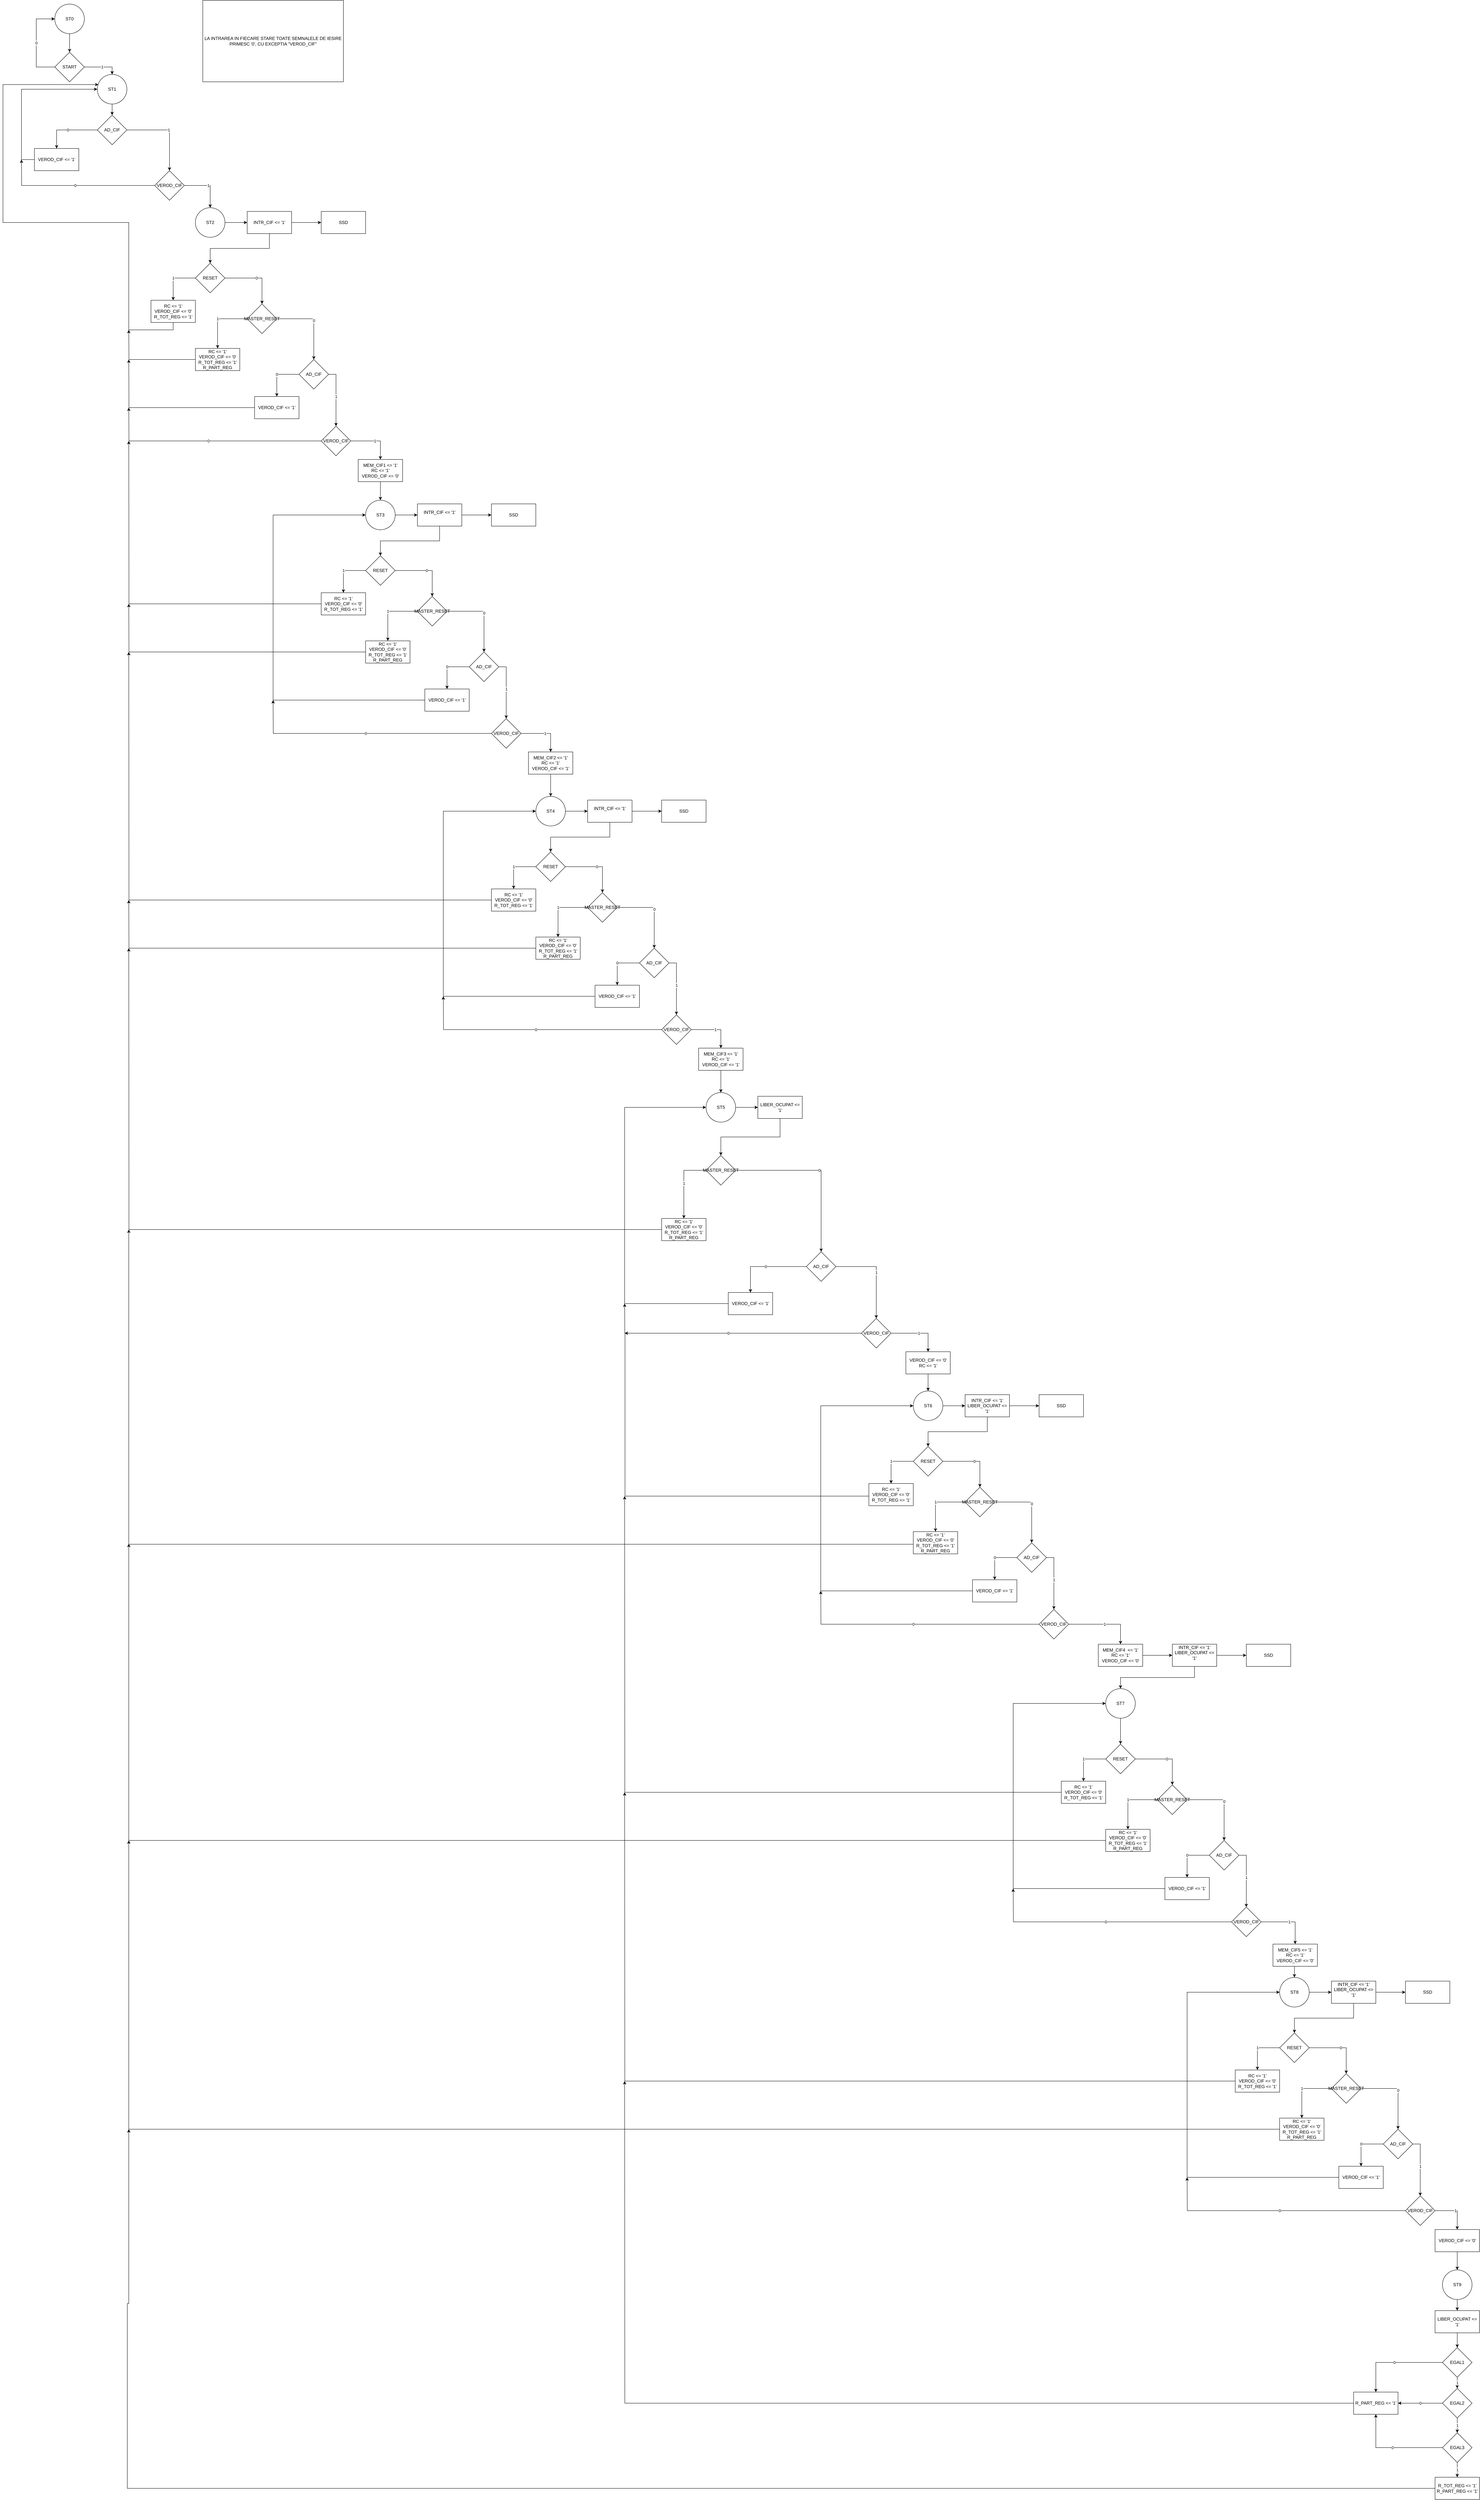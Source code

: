 <mxfile version="21.3.5" type="device">
  <diagram name="Pagina-1" id="bgMSY0Tyh1ZJP6LzJiik">
    <mxGraphModel dx="1434" dy="760" grid="1" gridSize="10" guides="1" tooltips="1" connect="1" arrows="1" fold="1" page="1" pageScale="1" pageWidth="827" pageHeight="1169" math="0" shadow="0">
      <root>
        <mxCell id="0" />
        <mxCell id="1" parent="0" />
        <mxCell id="nmgBkUzdxH63AG4qDT_O-3" value="" style="edgeStyle=orthogonalEdgeStyle;rounded=0;orthogonalLoop=1;jettySize=auto;html=1;" parent="1" source="nmgBkUzdxH63AG4qDT_O-1" target="nmgBkUzdxH63AG4qDT_O-4" edge="1">
          <mxGeometry relative="1" as="geometry">
            <mxPoint x="410" y="430" as="targetPoint" />
          </mxGeometry>
        </mxCell>
        <mxCell id="nmgBkUzdxH63AG4qDT_O-1" value="ST0" style="ellipse;whiteSpace=wrap;html=1;aspect=fixed;" parent="1" vertex="1">
          <mxGeometry x="370" y="260" width="80" height="80" as="geometry" />
        </mxCell>
        <mxCell id="nmgBkUzdxH63AG4qDT_O-5" value="0" style="edgeStyle=orthogonalEdgeStyle;rounded=0;orthogonalLoop=1;jettySize=auto;html=1;exitX=0;exitY=0.5;exitDx=0;exitDy=0;entryX=0;entryY=0.5;entryDx=0;entryDy=0;" parent="1" source="nmgBkUzdxH63AG4qDT_O-4" target="nmgBkUzdxH63AG4qDT_O-1" edge="1">
          <mxGeometry relative="1" as="geometry">
            <Array as="points">
              <mxPoint x="320" y="430" />
              <mxPoint x="320" y="300" />
            </Array>
          </mxGeometry>
        </mxCell>
        <mxCell id="nmgBkUzdxH63AG4qDT_O-42" value="1" style="edgeStyle=orthogonalEdgeStyle;rounded=0;orthogonalLoop=1;jettySize=auto;html=1;exitX=1;exitY=0.5;exitDx=0;exitDy=0;entryX=0.5;entryY=0;entryDx=0;entryDy=0;" parent="1" source="nmgBkUzdxH63AG4qDT_O-4" target="nmgBkUzdxH63AG4qDT_O-41" edge="1">
          <mxGeometry relative="1" as="geometry" />
        </mxCell>
        <mxCell id="nmgBkUzdxH63AG4qDT_O-4" value="START" style="rhombus;whiteSpace=wrap;html=1;" parent="1" vertex="1">
          <mxGeometry x="370" y="390" width="80" height="80" as="geometry" />
        </mxCell>
        <mxCell id="nmgBkUzdxH63AG4qDT_O-243" value="" style="edgeStyle=orthogonalEdgeStyle;rounded=0;orthogonalLoop=1;jettySize=auto;html=1;" parent="1" source="nmgBkUzdxH63AG4qDT_O-7" target="nmgBkUzdxH63AG4qDT_O-242" edge="1">
          <mxGeometry relative="1" as="geometry" />
        </mxCell>
        <mxCell id="nmgBkUzdxH63AG4qDT_O-7" value="ST2" style="ellipse;whiteSpace=wrap;html=1;aspect=fixed;" parent="1" vertex="1">
          <mxGeometry x="750" y="810" width="80" height="80" as="geometry" />
        </mxCell>
        <mxCell id="nmgBkUzdxH63AG4qDT_O-16" value="1" style="edgeStyle=orthogonalEdgeStyle;rounded=0;orthogonalLoop=1;jettySize=auto;html=1;exitX=0;exitY=0.5;exitDx=0;exitDy=0;" parent="1" source="nmgBkUzdxH63AG4qDT_O-15" target="nmgBkUzdxH63AG4qDT_O-17" edge="1">
          <mxGeometry relative="1" as="geometry">
            <mxPoint x="690" y="1050.0" as="targetPoint" />
          </mxGeometry>
        </mxCell>
        <mxCell id="nmgBkUzdxH63AG4qDT_O-20" value="0" style="edgeStyle=orthogonalEdgeStyle;rounded=0;orthogonalLoop=1;jettySize=auto;html=1;exitX=1;exitY=0.5;exitDx=0;exitDy=0;" parent="1" source="nmgBkUzdxH63AG4qDT_O-15" target="nmgBkUzdxH63AG4qDT_O-21" edge="1">
          <mxGeometry relative="1" as="geometry">
            <mxPoint x="930" y="1070.0" as="targetPoint" />
          </mxGeometry>
        </mxCell>
        <mxCell id="nmgBkUzdxH63AG4qDT_O-15" value="RESET" style="rhombus;whiteSpace=wrap;html=1;" parent="1" vertex="1">
          <mxGeometry x="749.996" y="960.0" width="80" height="80" as="geometry" />
        </mxCell>
        <mxCell id="nmgBkUzdxH63AG4qDT_O-19" style="edgeStyle=orthogonalEdgeStyle;rounded=0;orthogonalLoop=1;jettySize=auto;html=1;exitX=0.5;exitY=1;exitDx=0;exitDy=0;entryX=0.037;entryY=0.343;entryDx=0;entryDy=0;entryPerimeter=0;" parent="1" source="nmgBkUzdxH63AG4qDT_O-17" target="nmgBkUzdxH63AG4qDT_O-41" edge="1">
          <mxGeometry relative="1" as="geometry">
            <Array as="points">
              <mxPoint x="690" y="1140" />
              <mxPoint x="570" y="1140" />
              <mxPoint x="570" y="850" />
              <mxPoint x="230" y="850" />
              <mxPoint x="230" y="477" />
            </Array>
            <mxPoint x="210" y="470" as="targetPoint" />
          </mxGeometry>
        </mxCell>
        <mxCell id="nmgBkUzdxH63AG4qDT_O-17" value="RC &amp;lt;= &#39;1&#39;&lt;br&gt;VEROD_CIF &amp;lt;= &#39;0&#39;&lt;br&gt;R_TOT_REG &amp;lt;= &#39;1&#39;" style="rounded=0;whiteSpace=wrap;html=1;" parent="1" vertex="1">
          <mxGeometry x="630" y="1060.0" width="120" height="60" as="geometry" />
        </mxCell>
        <mxCell id="nmgBkUzdxH63AG4qDT_O-24" value="1" style="edgeStyle=orthogonalEdgeStyle;rounded=0;orthogonalLoop=1;jettySize=auto;html=1;exitX=0;exitY=0.5;exitDx=0;exitDy=0;entryX=0.5;entryY=0;entryDx=0;entryDy=0;" parent="1" source="nmgBkUzdxH63AG4qDT_O-21" target="nmgBkUzdxH63AG4qDT_O-23" edge="1">
          <mxGeometry relative="1" as="geometry" />
        </mxCell>
        <mxCell id="nmgBkUzdxH63AG4qDT_O-26" value="0" style="edgeStyle=orthogonalEdgeStyle;rounded=0;orthogonalLoop=1;jettySize=auto;html=1;exitX=1;exitY=0.5;exitDx=0;exitDy=0;" parent="1" source="nmgBkUzdxH63AG4qDT_O-21" target="nmgBkUzdxH63AG4qDT_O-27" edge="1">
          <mxGeometry relative="1" as="geometry">
            <mxPoint x="1040" y="1190.0" as="targetPoint" />
          </mxGeometry>
        </mxCell>
        <mxCell id="nmgBkUzdxH63AG4qDT_O-21" value="MASTER_RESET" style="rhombus;whiteSpace=wrap;html=1;" parent="1" vertex="1">
          <mxGeometry x="890" y="1070.0" width="80" height="80" as="geometry" />
        </mxCell>
        <mxCell id="nmgBkUzdxH63AG4qDT_O-25" style="edgeStyle=orthogonalEdgeStyle;rounded=0;orthogonalLoop=1;jettySize=auto;html=1;exitX=0;exitY=0.5;exitDx=0;exitDy=0;" parent="1" source="nmgBkUzdxH63AG4qDT_O-23" edge="1">
          <mxGeometry relative="1" as="geometry">
            <mxPoint x="570" y="1140.0" as="targetPoint" />
          </mxGeometry>
        </mxCell>
        <mxCell id="nmgBkUzdxH63AG4qDT_O-23" value="RC &amp;lt;= &#39;1&#39;&lt;br&gt;VEROD_CIF &amp;lt;= &#39;0&#39;&lt;br&gt;R_TOT_REG &amp;lt;= &#39;1&#39;&lt;br&gt;R_PART_REG" style="rounded=0;whiteSpace=wrap;html=1;" parent="1" vertex="1">
          <mxGeometry x="750" y="1190.0" width="120" height="60" as="geometry" />
        </mxCell>
        <mxCell id="nmgBkUzdxH63AG4qDT_O-28" value="0" style="edgeStyle=orthogonalEdgeStyle;rounded=0;orthogonalLoop=1;jettySize=auto;html=1;exitX=0;exitY=0.5;exitDx=0;exitDy=0;" parent="1" source="nmgBkUzdxH63AG4qDT_O-27" target="nmgBkUzdxH63AG4qDT_O-29" edge="1">
          <mxGeometry relative="1" as="geometry">
            <mxPoint x="960" y="1330.0" as="targetPoint" />
          </mxGeometry>
        </mxCell>
        <mxCell id="nmgBkUzdxH63AG4qDT_O-31" value="1" style="edgeStyle=orthogonalEdgeStyle;rounded=0;orthogonalLoop=1;jettySize=auto;html=1;exitX=1;exitY=0.5;exitDx=0;exitDy=0;" parent="1" source="nmgBkUzdxH63AG4qDT_O-27" target="nmgBkUzdxH63AG4qDT_O-33" edge="1">
          <mxGeometry relative="1" as="geometry">
            <mxPoint x="1230.059" y="1310.0" as="targetPoint" />
          </mxGeometry>
        </mxCell>
        <mxCell id="nmgBkUzdxH63AG4qDT_O-27" value="AD_CIF" style="rhombus;whiteSpace=wrap;html=1;" parent="1" vertex="1">
          <mxGeometry x="1030" y="1220.0" width="80" height="80" as="geometry" />
        </mxCell>
        <mxCell id="nmgBkUzdxH63AG4qDT_O-30" style="edgeStyle=orthogonalEdgeStyle;rounded=0;orthogonalLoop=1;jettySize=auto;html=1;exitX=0;exitY=0.5;exitDx=0;exitDy=0;" parent="1" source="nmgBkUzdxH63AG4qDT_O-29" edge="1">
          <mxGeometry relative="1" as="geometry">
            <mxPoint x="570" y="1220.0" as="targetPoint" />
          </mxGeometry>
        </mxCell>
        <mxCell id="nmgBkUzdxH63AG4qDT_O-29" value="VEROD_CIF &amp;lt;= &#39;1&#39;" style="rounded=0;whiteSpace=wrap;html=1;" parent="1" vertex="1">
          <mxGeometry x="910" y="1320.0" width="120" height="60" as="geometry" />
        </mxCell>
        <mxCell id="nmgBkUzdxH63AG4qDT_O-35" value="1" style="edgeStyle=orthogonalEdgeStyle;rounded=0;orthogonalLoop=1;jettySize=auto;html=1;exitX=1;exitY=0.5;exitDx=0;exitDy=0;" parent="1" source="nmgBkUzdxH63AG4qDT_O-33" target="nmgBkUzdxH63AG4qDT_O-36" edge="1">
          <mxGeometry relative="1" as="geometry">
            <mxPoint x="1240" y="1490" as="targetPoint" />
          </mxGeometry>
        </mxCell>
        <mxCell id="nmgBkUzdxH63AG4qDT_O-77" value="0" style="edgeStyle=orthogonalEdgeStyle;rounded=0;orthogonalLoop=1;jettySize=auto;html=1;exitX=0;exitY=0.5;exitDx=0;exitDy=0;" parent="1" source="nmgBkUzdxH63AG4qDT_O-33" edge="1">
          <mxGeometry relative="1" as="geometry">
            <mxPoint x="570" y="1350" as="targetPoint" />
          </mxGeometry>
        </mxCell>
        <mxCell id="nmgBkUzdxH63AG4qDT_O-33" value="VEROD_CIF" style="rhombus;whiteSpace=wrap;html=1;" parent="1" vertex="1">
          <mxGeometry x="1089.999" y="1400.0" width="80" height="80" as="geometry" />
        </mxCell>
        <mxCell id="nmgBkUzdxH63AG4qDT_O-76" style="edgeStyle=orthogonalEdgeStyle;rounded=0;orthogonalLoop=1;jettySize=auto;html=1;exitX=0.5;exitY=1;exitDx=0;exitDy=0;entryX=0.5;entryY=0;entryDx=0;entryDy=0;" parent="1" source="nmgBkUzdxH63AG4qDT_O-36" target="nmgBkUzdxH63AG4qDT_O-55" edge="1">
          <mxGeometry relative="1" as="geometry" />
        </mxCell>
        <mxCell id="nmgBkUzdxH63AG4qDT_O-36" value="MEM_CIF1 &amp;lt;= &#39;1&#39;&lt;br&gt;RC &amp;lt;= &#39;1&#39;&lt;br&gt;VEROD_CIF &amp;lt;= &#39;0&#39;" style="rounded=0;whiteSpace=wrap;html=1;" parent="1" vertex="1">
          <mxGeometry x="1190" y="1490" width="120" height="60" as="geometry" />
        </mxCell>
        <mxCell id="nmgBkUzdxH63AG4qDT_O-40" value="0" style="edgeStyle=orthogonalEdgeStyle;rounded=0;orthogonalLoop=1;jettySize=auto;html=1;" parent="1" source="nmgBkUzdxH63AG4qDT_O-38" target="nmgBkUzdxH63AG4qDT_O-39" edge="1">
          <mxGeometry relative="1" as="geometry" />
        </mxCell>
        <mxCell id="nmgBkUzdxH63AG4qDT_O-48" value="1" style="edgeStyle=orthogonalEdgeStyle;rounded=0;orthogonalLoop=1;jettySize=auto;html=1;exitX=1;exitY=0.5;exitDx=0;exitDy=0;" parent="1" source="nmgBkUzdxH63AG4qDT_O-38" target="nmgBkUzdxH63AG4qDT_O-47" edge="1">
          <mxGeometry relative="1" as="geometry" />
        </mxCell>
        <mxCell id="nmgBkUzdxH63AG4qDT_O-38" value="AD_CIF" style="rhombus;whiteSpace=wrap;html=1;" parent="1" vertex="1">
          <mxGeometry x="485" y="560" width="80" height="80" as="geometry" />
        </mxCell>
        <mxCell id="nmgBkUzdxH63AG4qDT_O-44" style="edgeStyle=orthogonalEdgeStyle;rounded=0;orthogonalLoop=1;jettySize=auto;html=1;exitX=0;exitY=0.5;exitDx=0;exitDy=0;entryX=0;entryY=0.5;entryDx=0;entryDy=0;" parent="1" source="nmgBkUzdxH63AG4qDT_O-39" target="nmgBkUzdxH63AG4qDT_O-41" edge="1">
          <mxGeometry relative="1" as="geometry">
            <Array as="points">
              <mxPoint x="280" y="680" />
              <mxPoint x="280" y="490" />
            </Array>
          </mxGeometry>
        </mxCell>
        <mxCell id="nmgBkUzdxH63AG4qDT_O-39" value="VEROD_CIF &amp;lt;= &#39;1&#39;" style="whiteSpace=wrap;html=1;" parent="1" vertex="1">
          <mxGeometry x="315" y="650" width="120" height="60" as="geometry" />
        </mxCell>
        <mxCell id="nmgBkUzdxH63AG4qDT_O-43" style="edgeStyle=orthogonalEdgeStyle;rounded=0;orthogonalLoop=1;jettySize=auto;html=1;exitX=0.5;exitY=1;exitDx=0;exitDy=0;entryX=0.5;entryY=0;entryDx=0;entryDy=0;" parent="1" source="nmgBkUzdxH63AG4qDT_O-41" target="nmgBkUzdxH63AG4qDT_O-38" edge="1">
          <mxGeometry relative="1" as="geometry" />
        </mxCell>
        <mxCell id="nmgBkUzdxH63AG4qDT_O-41" value="ST1" style="ellipse;whiteSpace=wrap;html=1;aspect=fixed;" parent="1" vertex="1">
          <mxGeometry x="485" y="450" width="80" height="80" as="geometry" />
        </mxCell>
        <mxCell id="nmgBkUzdxH63AG4qDT_O-50" value="0" style="edgeStyle=orthogonalEdgeStyle;rounded=0;orthogonalLoop=1;jettySize=auto;html=1;exitX=0;exitY=0.5;exitDx=0;exitDy=0;" parent="1" source="nmgBkUzdxH63AG4qDT_O-47" edge="1">
          <mxGeometry relative="1" as="geometry">
            <mxPoint x="280" y="680" as="targetPoint" />
          </mxGeometry>
        </mxCell>
        <mxCell id="nmgBkUzdxH63AG4qDT_O-51" value="1" style="edgeStyle=orthogonalEdgeStyle;rounded=0;orthogonalLoop=1;jettySize=auto;html=1;exitX=1;exitY=0.5;exitDx=0;exitDy=0;entryX=0.5;entryY=0;entryDx=0;entryDy=0;" parent="1" source="nmgBkUzdxH63AG4qDT_O-47" target="nmgBkUzdxH63AG4qDT_O-7" edge="1">
          <mxGeometry relative="1" as="geometry" />
        </mxCell>
        <mxCell id="nmgBkUzdxH63AG4qDT_O-47" value="VEROD_CIF" style="rhombus;whiteSpace=wrap;html=1;" parent="1" vertex="1">
          <mxGeometry x="640" y="710" width="80" height="80" as="geometry" />
        </mxCell>
        <mxCell id="nmgBkUzdxH63AG4qDT_O-246" value="" style="edgeStyle=orthogonalEdgeStyle;rounded=0;orthogonalLoop=1;jettySize=auto;html=1;" parent="1" source="nmgBkUzdxH63AG4qDT_O-55" target="nmgBkUzdxH63AG4qDT_O-245" edge="1">
          <mxGeometry relative="1" as="geometry" />
        </mxCell>
        <mxCell id="nmgBkUzdxH63AG4qDT_O-55" value="ST3" style="ellipse;whiteSpace=wrap;html=1;aspect=fixed;" parent="1" vertex="1">
          <mxGeometry x="1210" y="1600" width="80" height="80" as="geometry" />
        </mxCell>
        <mxCell id="nmgBkUzdxH63AG4qDT_O-56" value="1" style="edgeStyle=orthogonalEdgeStyle;rounded=0;orthogonalLoop=1;jettySize=auto;html=1;exitX=0;exitY=0.5;exitDx=0;exitDy=0;" parent="1" source="nmgBkUzdxH63AG4qDT_O-58" target="nmgBkUzdxH63AG4qDT_O-60" edge="1">
          <mxGeometry relative="1" as="geometry">
            <mxPoint x="1150" y="1840.0" as="targetPoint" />
          </mxGeometry>
        </mxCell>
        <mxCell id="nmgBkUzdxH63AG4qDT_O-57" value="0" style="edgeStyle=orthogonalEdgeStyle;rounded=0;orthogonalLoop=1;jettySize=auto;html=1;exitX=1;exitY=0.5;exitDx=0;exitDy=0;" parent="1" source="nmgBkUzdxH63AG4qDT_O-58" target="nmgBkUzdxH63AG4qDT_O-63" edge="1">
          <mxGeometry relative="1" as="geometry">
            <mxPoint x="1390" y="1860.0" as="targetPoint" />
          </mxGeometry>
        </mxCell>
        <mxCell id="nmgBkUzdxH63AG4qDT_O-58" value="RESET" style="rhombus;whiteSpace=wrap;html=1;" parent="1" vertex="1">
          <mxGeometry x="1209.996" y="1750.0" width="80" height="80" as="geometry" />
        </mxCell>
        <mxCell id="nmgBkUzdxH63AG4qDT_O-78" style="edgeStyle=orthogonalEdgeStyle;rounded=0;orthogonalLoop=1;jettySize=auto;html=1;exitX=0;exitY=0.5;exitDx=0;exitDy=0;" parent="1" source="nmgBkUzdxH63AG4qDT_O-60" edge="1">
          <mxGeometry relative="1" as="geometry">
            <mxPoint x="570" y="1440" as="targetPoint" />
          </mxGeometry>
        </mxCell>
        <mxCell id="nmgBkUzdxH63AG4qDT_O-60" value="RC &amp;lt;= &#39;1&#39;&lt;br&gt;VEROD_CIF &amp;lt;= &#39;0&#39;&lt;br&gt;R_TOT_REG &amp;lt;= &#39;1&#39;" style="rounded=0;whiteSpace=wrap;html=1;" parent="1" vertex="1">
          <mxGeometry x="1090" y="1850.0" width="120" height="60" as="geometry" />
        </mxCell>
        <mxCell id="nmgBkUzdxH63AG4qDT_O-61" value="1" style="edgeStyle=orthogonalEdgeStyle;rounded=0;orthogonalLoop=1;jettySize=auto;html=1;exitX=0;exitY=0.5;exitDx=0;exitDy=0;entryX=0.5;entryY=0;entryDx=0;entryDy=0;" parent="1" source="nmgBkUzdxH63AG4qDT_O-63" target="nmgBkUzdxH63AG4qDT_O-65" edge="1">
          <mxGeometry relative="1" as="geometry" />
        </mxCell>
        <mxCell id="nmgBkUzdxH63AG4qDT_O-62" value="0" style="edgeStyle=orthogonalEdgeStyle;rounded=0;orthogonalLoop=1;jettySize=auto;html=1;exitX=1;exitY=0.5;exitDx=0;exitDy=0;" parent="1" source="nmgBkUzdxH63AG4qDT_O-63" target="nmgBkUzdxH63AG4qDT_O-68" edge="1">
          <mxGeometry relative="1" as="geometry">
            <mxPoint x="1500" y="1980" as="targetPoint" />
          </mxGeometry>
        </mxCell>
        <mxCell id="nmgBkUzdxH63AG4qDT_O-63" value="MASTER_RESET" style="rhombus;whiteSpace=wrap;html=1;" parent="1" vertex="1">
          <mxGeometry x="1350" y="1860.0" width="80" height="80" as="geometry" />
        </mxCell>
        <mxCell id="nmgBkUzdxH63AG4qDT_O-79" style="edgeStyle=orthogonalEdgeStyle;rounded=0;orthogonalLoop=1;jettySize=auto;html=1;exitX=0;exitY=0.5;exitDx=0;exitDy=0;" parent="1" source="nmgBkUzdxH63AG4qDT_O-65" edge="1">
          <mxGeometry relative="1" as="geometry">
            <mxPoint x="570" y="1880" as="targetPoint" />
          </mxGeometry>
        </mxCell>
        <mxCell id="nmgBkUzdxH63AG4qDT_O-65" value="RC &amp;lt;= &#39;1&#39;&lt;br&gt;VEROD_CIF &amp;lt;= &#39;0&#39;&lt;br&gt;R_TOT_REG &amp;lt;= &#39;1&#39;&lt;br&gt;R_PART_REG" style="rounded=0;whiteSpace=wrap;html=1;" parent="1" vertex="1">
          <mxGeometry x="1210" y="1980" width="120" height="60" as="geometry" />
        </mxCell>
        <mxCell id="nmgBkUzdxH63AG4qDT_O-66" value="0" style="edgeStyle=orthogonalEdgeStyle;rounded=0;orthogonalLoop=1;jettySize=auto;html=1;exitX=0;exitY=0.5;exitDx=0;exitDy=0;" parent="1" source="nmgBkUzdxH63AG4qDT_O-68" target="nmgBkUzdxH63AG4qDT_O-70" edge="1">
          <mxGeometry relative="1" as="geometry">
            <mxPoint x="1420" y="2120" as="targetPoint" />
          </mxGeometry>
        </mxCell>
        <mxCell id="nmgBkUzdxH63AG4qDT_O-67" value="1" style="edgeStyle=orthogonalEdgeStyle;rounded=0;orthogonalLoop=1;jettySize=auto;html=1;exitX=1;exitY=0.5;exitDx=0;exitDy=0;" parent="1" source="nmgBkUzdxH63AG4qDT_O-68" target="nmgBkUzdxH63AG4qDT_O-73" edge="1">
          <mxGeometry relative="1" as="geometry">
            <mxPoint x="1690.059" y="2100" as="targetPoint" />
          </mxGeometry>
        </mxCell>
        <mxCell id="nmgBkUzdxH63AG4qDT_O-68" value="AD_CIF" style="rhombus;whiteSpace=wrap;html=1;" parent="1" vertex="1">
          <mxGeometry x="1490" y="2010" width="80" height="80" as="geometry" />
        </mxCell>
        <mxCell id="nmgBkUzdxH63AG4qDT_O-80" style="edgeStyle=orthogonalEdgeStyle;rounded=0;orthogonalLoop=1;jettySize=auto;html=1;exitX=0;exitY=0.5;exitDx=0;exitDy=0;entryX=0;entryY=0.5;entryDx=0;entryDy=0;" parent="1" source="nmgBkUzdxH63AG4qDT_O-70" target="nmgBkUzdxH63AG4qDT_O-55" edge="1">
          <mxGeometry relative="1" as="geometry">
            <Array as="points">
              <mxPoint x="960" y="2140" />
              <mxPoint x="960" y="1640" />
            </Array>
          </mxGeometry>
        </mxCell>
        <mxCell id="nmgBkUzdxH63AG4qDT_O-70" value="VEROD_CIF &amp;lt;= &#39;1&#39;" style="rounded=0;whiteSpace=wrap;html=1;" parent="1" vertex="1">
          <mxGeometry x="1370" y="2110" width="120" height="60" as="geometry" />
        </mxCell>
        <mxCell id="nmgBkUzdxH63AG4qDT_O-72" value="1" style="edgeStyle=orthogonalEdgeStyle;rounded=0;orthogonalLoop=1;jettySize=auto;html=1;exitX=1;exitY=0.5;exitDx=0;exitDy=0;" parent="1" source="nmgBkUzdxH63AG4qDT_O-73" target="nmgBkUzdxH63AG4qDT_O-75" edge="1">
          <mxGeometry relative="1" as="geometry">
            <mxPoint x="1700" y="2280" as="targetPoint" />
          </mxGeometry>
        </mxCell>
        <mxCell id="nmgBkUzdxH63AG4qDT_O-82" value="0" style="edgeStyle=orthogonalEdgeStyle;rounded=0;orthogonalLoop=1;jettySize=auto;html=1;exitX=0;exitY=0.5;exitDx=0;exitDy=0;" parent="1" source="nmgBkUzdxH63AG4qDT_O-73" edge="1">
          <mxGeometry relative="1" as="geometry">
            <mxPoint x="960" y="2140" as="targetPoint" />
          </mxGeometry>
        </mxCell>
        <mxCell id="nmgBkUzdxH63AG4qDT_O-73" value="VEROD_CIF" style="rhombus;whiteSpace=wrap;html=1;" parent="1" vertex="1">
          <mxGeometry x="1549.999" y="2190" width="80" height="80" as="geometry" />
        </mxCell>
        <mxCell id="nmgBkUzdxH63AG4qDT_O-103" style="edgeStyle=orthogonalEdgeStyle;rounded=0;orthogonalLoop=1;jettySize=auto;html=1;exitX=0.5;exitY=1;exitDx=0;exitDy=0;entryX=0.5;entryY=0;entryDx=0;entryDy=0;" parent="1" source="nmgBkUzdxH63AG4qDT_O-75" target="nmgBkUzdxH63AG4qDT_O-84" edge="1">
          <mxGeometry relative="1" as="geometry" />
        </mxCell>
        <mxCell id="nmgBkUzdxH63AG4qDT_O-75" value="MEM_CIF2 &amp;lt;= &#39;1&#39;&lt;br&gt;RC &amp;lt;= &#39;1&#39;&lt;br&gt;VEROD_CIF &amp;lt;= &#39;1&#39;" style="rounded=0;whiteSpace=wrap;html=1;" parent="1" vertex="1">
          <mxGeometry x="1650" y="2280" width="120" height="60" as="geometry" />
        </mxCell>
        <mxCell id="nmgBkUzdxH63AG4qDT_O-249" value="" style="edgeStyle=orthogonalEdgeStyle;rounded=0;orthogonalLoop=1;jettySize=auto;html=1;" parent="1" source="nmgBkUzdxH63AG4qDT_O-84" target="nmgBkUzdxH63AG4qDT_O-248" edge="1">
          <mxGeometry relative="1" as="geometry" />
        </mxCell>
        <mxCell id="nmgBkUzdxH63AG4qDT_O-84" value="ST4" style="ellipse;whiteSpace=wrap;html=1;aspect=fixed;" parent="1" vertex="1">
          <mxGeometry x="1670" y="2400" width="80" height="80" as="geometry" />
        </mxCell>
        <mxCell id="nmgBkUzdxH63AG4qDT_O-85" value="1" style="edgeStyle=orthogonalEdgeStyle;rounded=0;orthogonalLoop=1;jettySize=auto;html=1;exitX=0;exitY=0.5;exitDx=0;exitDy=0;" parent="1" source="nmgBkUzdxH63AG4qDT_O-87" target="nmgBkUzdxH63AG4qDT_O-88" edge="1">
          <mxGeometry relative="1" as="geometry">
            <mxPoint x="1610" y="2640" as="targetPoint" />
          </mxGeometry>
        </mxCell>
        <mxCell id="nmgBkUzdxH63AG4qDT_O-86" value="0" style="edgeStyle=orthogonalEdgeStyle;rounded=0;orthogonalLoop=1;jettySize=auto;html=1;exitX=1;exitY=0.5;exitDx=0;exitDy=0;" parent="1" source="nmgBkUzdxH63AG4qDT_O-87" target="nmgBkUzdxH63AG4qDT_O-91" edge="1">
          <mxGeometry relative="1" as="geometry">
            <mxPoint x="1850" y="2660" as="targetPoint" />
          </mxGeometry>
        </mxCell>
        <mxCell id="nmgBkUzdxH63AG4qDT_O-87" value="RESET" style="rhombus;whiteSpace=wrap;html=1;" parent="1" vertex="1">
          <mxGeometry x="1669.996" y="2550" width="80" height="80" as="geometry" />
        </mxCell>
        <mxCell id="nmgBkUzdxH63AG4qDT_O-104" style="edgeStyle=orthogonalEdgeStyle;rounded=0;orthogonalLoop=1;jettySize=auto;html=1;exitX=0;exitY=0.5;exitDx=0;exitDy=0;" parent="1" source="nmgBkUzdxH63AG4qDT_O-88" edge="1">
          <mxGeometry relative="1" as="geometry">
            <mxPoint x="570" y="2010" as="targetPoint" />
          </mxGeometry>
        </mxCell>
        <mxCell id="nmgBkUzdxH63AG4qDT_O-88" value="RC &amp;lt;= &#39;1&#39;&lt;br&gt;VEROD_CIF &amp;lt;= &#39;0&#39;&lt;br&gt;R_TOT_REG &amp;lt;= &#39;1&#39;" style="rounded=0;whiteSpace=wrap;html=1;" parent="1" vertex="1">
          <mxGeometry x="1550" y="2650" width="120" height="60" as="geometry" />
        </mxCell>
        <mxCell id="nmgBkUzdxH63AG4qDT_O-89" value="1" style="edgeStyle=orthogonalEdgeStyle;rounded=0;orthogonalLoop=1;jettySize=auto;html=1;exitX=0;exitY=0.5;exitDx=0;exitDy=0;entryX=0.5;entryY=0;entryDx=0;entryDy=0;" parent="1" source="nmgBkUzdxH63AG4qDT_O-91" target="nmgBkUzdxH63AG4qDT_O-92" edge="1">
          <mxGeometry relative="1" as="geometry" />
        </mxCell>
        <mxCell id="nmgBkUzdxH63AG4qDT_O-90" value="0" style="edgeStyle=orthogonalEdgeStyle;rounded=0;orthogonalLoop=1;jettySize=auto;html=1;exitX=1;exitY=0.5;exitDx=0;exitDy=0;" parent="1" source="nmgBkUzdxH63AG4qDT_O-91" target="nmgBkUzdxH63AG4qDT_O-95" edge="1">
          <mxGeometry relative="1" as="geometry">
            <mxPoint x="1960" y="2780" as="targetPoint" />
          </mxGeometry>
        </mxCell>
        <mxCell id="nmgBkUzdxH63AG4qDT_O-91" value="MASTER_RESET" style="rhombus;whiteSpace=wrap;html=1;" parent="1" vertex="1">
          <mxGeometry x="1810" y="2660" width="80" height="80" as="geometry" />
        </mxCell>
        <mxCell id="nmgBkUzdxH63AG4qDT_O-105" style="edgeStyle=orthogonalEdgeStyle;rounded=0;orthogonalLoop=1;jettySize=auto;html=1;exitX=0;exitY=0.5;exitDx=0;exitDy=0;" parent="1" source="nmgBkUzdxH63AG4qDT_O-92" edge="1">
          <mxGeometry relative="1" as="geometry">
            <mxPoint x="570" y="2680" as="targetPoint" />
          </mxGeometry>
        </mxCell>
        <mxCell id="nmgBkUzdxH63AG4qDT_O-92" value="RC &amp;lt;= &#39;1&#39;&lt;br&gt;VEROD_CIF &amp;lt;= &#39;0&#39;&lt;br&gt;R_TOT_REG &amp;lt;= &#39;1&#39;&lt;br&gt;R_PART_REG" style="rounded=0;whiteSpace=wrap;html=1;" parent="1" vertex="1">
          <mxGeometry x="1670" y="2780" width="120" height="60" as="geometry" />
        </mxCell>
        <mxCell id="nmgBkUzdxH63AG4qDT_O-93" value="0" style="edgeStyle=orthogonalEdgeStyle;rounded=0;orthogonalLoop=1;jettySize=auto;html=1;exitX=0;exitY=0.5;exitDx=0;exitDy=0;" parent="1" source="nmgBkUzdxH63AG4qDT_O-95" target="nmgBkUzdxH63AG4qDT_O-97" edge="1">
          <mxGeometry relative="1" as="geometry">
            <mxPoint x="1880" y="2920" as="targetPoint" />
          </mxGeometry>
        </mxCell>
        <mxCell id="nmgBkUzdxH63AG4qDT_O-94" value="1" style="edgeStyle=orthogonalEdgeStyle;rounded=0;orthogonalLoop=1;jettySize=auto;html=1;exitX=1;exitY=0.5;exitDx=0;exitDy=0;" parent="1" source="nmgBkUzdxH63AG4qDT_O-95" target="nmgBkUzdxH63AG4qDT_O-100" edge="1">
          <mxGeometry relative="1" as="geometry">
            <mxPoint x="2150.059" y="2900" as="targetPoint" />
          </mxGeometry>
        </mxCell>
        <mxCell id="nmgBkUzdxH63AG4qDT_O-95" value="AD_CIF" style="rhombus;whiteSpace=wrap;html=1;" parent="1" vertex="1">
          <mxGeometry x="1950" y="2810" width="80" height="80" as="geometry" />
        </mxCell>
        <mxCell id="nmgBkUzdxH63AG4qDT_O-96" style="edgeStyle=orthogonalEdgeStyle;rounded=0;orthogonalLoop=1;jettySize=auto;html=1;exitX=0;exitY=0.5;exitDx=0;exitDy=0;entryX=0;entryY=0.5;entryDx=0;entryDy=0;" parent="1" source="nmgBkUzdxH63AG4qDT_O-97" target="nmgBkUzdxH63AG4qDT_O-84" edge="1">
          <mxGeometry relative="1" as="geometry">
            <Array as="points">
              <mxPoint x="1420" y="2940" />
              <mxPoint x="1420" y="2440" />
            </Array>
          </mxGeometry>
        </mxCell>
        <mxCell id="nmgBkUzdxH63AG4qDT_O-97" value="VEROD_CIF &amp;lt;= &#39;1&#39;" style="rounded=0;whiteSpace=wrap;html=1;" parent="1" vertex="1">
          <mxGeometry x="1830" y="2910" width="120" height="60" as="geometry" />
        </mxCell>
        <mxCell id="nmgBkUzdxH63AG4qDT_O-98" value="1" style="edgeStyle=orthogonalEdgeStyle;rounded=0;orthogonalLoop=1;jettySize=auto;html=1;exitX=1;exitY=0.5;exitDx=0;exitDy=0;" parent="1" source="nmgBkUzdxH63AG4qDT_O-100" target="nmgBkUzdxH63AG4qDT_O-102" edge="1">
          <mxGeometry relative="1" as="geometry">
            <mxPoint x="2160" y="3080" as="targetPoint" />
          </mxGeometry>
        </mxCell>
        <mxCell id="nmgBkUzdxH63AG4qDT_O-99" value="0" style="edgeStyle=orthogonalEdgeStyle;rounded=0;orthogonalLoop=1;jettySize=auto;html=1;exitX=0;exitY=0.5;exitDx=0;exitDy=0;" parent="1" source="nmgBkUzdxH63AG4qDT_O-100" edge="1">
          <mxGeometry relative="1" as="geometry">
            <mxPoint x="1420" y="2940" as="targetPoint" />
          </mxGeometry>
        </mxCell>
        <mxCell id="nmgBkUzdxH63AG4qDT_O-100" value="VEROD_CIF" style="rhombus;whiteSpace=wrap;html=1;" parent="1" vertex="1">
          <mxGeometry x="2009.999" y="2990" width="80" height="80" as="geometry" />
        </mxCell>
        <mxCell id="nmgBkUzdxH63AG4qDT_O-101" style="edgeStyle=orthogonalEdgeStyle;rounded=0;orthogonalLoop=1;jettySize=auto;html=1;exitX=0.5;exitY=1;exitDx=0;exitDy=0;" parent="1" source="nmgBkUzdxH63AG4qDT_O-102" target="nmgBkUzdxH63AG4qDT_O-106" edge="1">
          <mxGeometry relative="1" as="geometry">
            <mxPoint x="2169.995" y="3190" as="targetPoint" />
          </mxGeometry>
        </mxCell>
        <mxCell id="nmgBkUzdxH63AG4qDT_O-102" value="MEM_CIF3 &amp;lt;= &#39;1&#39;&lt;br&gt;RC &amp;lt;= &#39;1&#39;&lt;br&gt;VEROD_CIF &amp;lt;= &#39;1&#39;" style="rounded=0;whiteSpace=wrap;html=1;" parent="1" vertex="1">
          <mxGeometry x="2110" y="3080" width="120" height="60" as="geometry" />
        </mxCell>
        <mxCell id="nmgBkUzdxH63AG4qDT_O-252" value="" style="edgeStyle=orthogonalEdgeStyle;rounded=0;orthogonalLoop=1;jettySize=auto;html=1;" parent="1" source="nmgBkUzdxH63AG4qDT_O-106" target="nmgBkUzdxH63AG4qDT_O-251" edge="1">
          <mxGeometry relative="1" as="geometry" />
        </mxCell>
        <mxCell id="nmgBkUzdxH63AG4qDT_O-106" value="ST5" style="ellipse;whiteSpace=wrap;html=1;aspect=fixed;" parent="1" vertex="1">
          <mxGeometry x="2129.995" y="3200.0" width="80" height="80" as="geometry" />
        </mxCell>
        <mxCell id="nmgBkUzdxH63AG4qDT_O-144" value="0" style="edgeStyle=orthogonalEdgeStyle;rounded=0;orthogonalLoop=1;jettySize=auto;html=1;exitX=1;exitY=0.5;exitDx=0;exitDy=0;" parent="1" source="nmgBkUzdxH63AG4qDT_O-112" target="nmgBkUzdxH63AG4qDT_O-146" edge="1">
          <mxGeometry relative="1" as="geometry">
            <mxPoint x="2450" y="3550.0" as="targetPoint" />
          </mxGeometry>
        </mxCell>
        <mxCell id="nmgBkUzdxH63AG4qDT_O-237" value="1" style="edgeStyle=orthogonalEdgeStyle;rounded=0;orthogonalLoop=1;jettySize=auto;html=1;exitX=0;exitY=0.5;exitDx=0;exitDy=0;entryX=0.5;entryY=0;entryDx=0;entryDy=0;" parent="1" source="nmgBkUzdxH63AG4qDT_O-112" target="nmgBkUzdxH63AG4qDT_O-113" edge="1">
          <mxGeometry relative="1" as="geometry" />
        </mxCell>
        <mxCell id="nmgBkUzdxH63AG4qDT_O-112" value="MASTER_RESET" style="rhombus;whiteSpace=wrap;html=1;" parent="1" vertex="1">
          <mxGeometry x="2130" y="3370" width="80" height="80" as="geometry" />
        </mxCell>
        <mxCell id="nmgBkUzdxH63AG4qDT_O-117" style="edgeStyle=orthogonalEdgeStyle;rounded=0;orthogonalLoop=1;jettySize=auto;html=1;exitX=0;exitY=0.5;exitDx=0;exitDy=0;" parent="1" source="nmgBkUzdxH63AG4qDT_O-113" edge="1">
          <mxGeometry relative="1" as="geometry">
            <mxPoint x="570" y="2810" as="targetPoint" />
          </mxGeometry>
        </mxCell>
        <mxCell id="nmgBkUzdxH63AG4qDT_O-113" value="RC &amp;lt;= &#39;1&#39;&lt;br&gt;VEROD_CIF &amp;lt;= &#39;0&#39;&lt;br&gt;R_TOT_REG &amp;lt;= &#39;1&#39;&lt;br&gt;R_PART_REG" style="rounded=0;whiteSpace=wrap;html=1;" parent="1" vertex="1">
          <mxGeometry x="2010" y="3540" width="120" height="60" as="geometry" />
        </mxCell>
        <mxCell id="nmgBkUzdxH63AG4qDT_O-255" value="" style="edgeStyle=orthogonalEdgeStyle;rounded=0;orthogonalLoop=1;jettySize=auto;html=1;" parent="1" source="nmgBkUzdxH63AG4qDT_O-127" target="nmgBkUzdxH63AG4qDT_O-254" edge="1">
          <mxGeometry relative="1" as="geometry" />
        </mxCell>
        <mxCell id="nmgBkUzdxH63AG4qDT_O-127" value="ST6" style="ellipse;whiteSpace=wrap;html=1;aspect=fixed;" parent="1" vertex="1">
          <mxGeometry x="2690" y="4006" width="80" height="80" as="geometry" />
        </mxCell>
        <mxCell id="nmgBkUzdxH63AG4qDT_O-128" value="1" style="edgeStyle=orthogonalEdgeStyle;rounded=0;orthogonalLoop=1;jettySize=auto;html=1;exitX=0;exitY=0.5;exitDx=0;exitDy=0;" parent="1" source="nmgBkUzdxH63AG4qDT_O-130" target="nmgBkUzdxH63AG4qDT_O-131" edge="1">
          <mxGeometry relative="1" as="geometry">
            <mxPoint x="2630" y="4246" as="targetPoint" />
          </mxGeometry>
        </mxCell>
        <mxCell id="nmgBkUzdxH63AG4qDT_O-129" value="0" style="edgeStyle=orthogonalEdgeStyle;rounded=0;orthogonalLoop=1;jettySize=auto;html=1;exitX=1;exitY=0.5;exitDx=0;exitDy=0;" parent="1" source="nmgBkUzdxH63AG4qDT_O-130" target="nmgBkUzdxH63AG4qDT_O-134" edge="1">
          <mxGeometry relative="1" as="geometry">
            <mxPoint x="2870" y="4266" as="targetPoint" />
          </mxGeometry>
        </mxCell>
        <mxCell id="nmgBkUzdxH63AG4qDT_O-130" value="RESET" style="rhombus;whiteSpace=wrap;html=1;" parent="1" vertex="1">
          <mxGeometry x="2689.996" y="4156" width="80" height="80" as="geometry" />
        </mxCell>
        <mxCell id="nmgBkUzdxH63AG4qDT_O-225" style="edgeStyle=orthogonalEdgeStyle;rounded=0;orthogonalLoop=1;jettySize=auto;html=1;exitX=0;exitY=0.5;exitDx=0;exitDy=0;" parent="1" source="nmgBkUzdxH63AG4qDT_O-131" edge="1">
          <mxGeometry relative="1" as="geometry">
            <mxPoint x="1910" y="3850" as="targetPoint" />
            <Array as="points">
              <mxPoint x="2570" y="4290" />
              <mxPoint x="1911" y="4290" />
              <mxPoint x="1911" y="3850" />
            </Array>
          </mxGeometry>
        </mxCell>
        <mxCell id="nmgBkUzdxH63AG4qDT_O-131" value="RC &amp;lt;= &#39;1&#39;&lt;br&gt;VEROD_CIF &amp;lt;= &#39;0&#39;&lt;br&gt;R_TOT_REG &amp;lt;= &#39;1&#39;" style="rounded=0;whiteSpace=wrap;html=1;" parent="1" vertex="1">
          <mxGeometry x="2570" y="4256" width="120" height="60" as="geometry" />
        </mxCell>
        <mxCell id="nmgBkUzdxH63AG4qDT_O-132" value="1" style="edgeStyle=orthogonalEdgeStyle;rounded=0;orthogonalLoop=1;jettySize=auto;html=1;exitX=0;exitY=0.5;exitDx=0;exitDy=0;entryX=0.5;entryY=0;entryDx=0;entryDy=0;" parent="1" source="nmgBkUzdxH63AG4qDT_O-134" target="nmgBkUzdxH63AG4qDT_O-135" edge="1">
          <mxGeometry relative="1" as="geometry" />
        </mxCell>
        <mxCell id="nmgBkUzdxH63AG4qDT_O-133" value="0" style="edgeStyle=orthogonalEdgeStyle;rounded=0;orthogonalLoop=1;jettySize=auto;html=1;exitX=1;exitY=0.5;exitDx=0;exitDy=0;" parent="1" source="nmgBkUzdxH63AG4qDT_O-134" target="nmgBkUzdxH63AG4qDT_O-138" edge="1">
          <mxGeometry relative="1" as="geometry">
            <mxPoint x="2980" y="4386" as="targetPoint" />
          </mxGeometry>
        </mxCell>
        <mxCell id="nmgBkUzdxH63AG4qDT_O-134" value="MASTER_RESET" style="rhombus;whiteSpace=wrap;html=1;" parent="1" vertex="1">
          <mxGeometry x="2830" y="4266" width="80" height="80" as="geometry" />
        </mxCell>
        <mxCell id="nmgBkUzdxH63AG4qDT_O-160" style="edgeStyle=orthogonalEdgeStyle;rounded=0;orthogonalLoop=1;jettySize=auto;html=1;exitX=0;exitY=0.5;exitDx=0;exitDy=0;" parent="1" source="nmgBkUzdxH63AG4qDT_O-135" edge="1">
          <mxGeometry relative="1" as="geometry">
            <mxPoint x="570" y="3570" as="targetPoint" />
            <Array as="points">
              <mxPoint x="2690" y="4420" />
              <mxPoint x="570" y="4420" />
            </Array>
          </mxGeometry>
        </mxCell>
        <mxCell id="nmgBkUzdxH63AG4qDT_O-135" value="RC &amp;lt;= &#39;1&#39;&lt;br&gt;VEROD_CIF &amp;lt;= &#39;0&#39;&lt;br&gt;R_TOT_REG &amp;lt;= &#39;1&#39;&lt;br&gt;R_PART_REG" style="rounded=0;whiteSpace=wrap;html=1;" parent="1" vertex="1">
          <mxGeometry x="2690" y="4386" width="120" height="60" as="geometry" />
        </mxCell>
        <mxCell id="nmgBkUzdxH63AG4qDT_O-136" value="0" style="edgeStyle=orthogonalEdgeStyle;rounded=0;orthogonalLoop=1;jettySize=auto;html=1;exitX=0;exitY=0.5;exitDx=0;exitDy=0;" parent="1" source="nmgBkUzdxH63AG4qDT_O-138" target="nmgBkUzdxH63AG4qDT_O-140" edge="1">
          <mxGeometry relative="1" as="geometry">
            <mxPoint x="2900" y="4526" as="targetPoint" />
          </mxGeometry>
        </mxCell>
        <mxCell id="nmgBkUzdxH63AG4qDT_O-137" value="1" style="edgeStyle=orthogonalEdgeStyle;rounded=0;orthogonalLoop=1;jettySize=auto;html=1;exitX=1;exitY=0.5;exitDx=0;exitDy=0;" parent="1" source="nmgBkUzdxH63AG4qDT_O-138" target="nmgBkUzdxH63AG4qDT_O-142" edge="1">
          <mxGeometry relative="1" as="geometry">
            <mxPoint x="3170.059" y="4506" as="targetPoint" />
          </mxGeometry>
        </mxCell>
        <mxCell id="nmgBkUzdxH63AG4qDT_O-138" value="AD_CIF" style="rhombus;whiteSpace=wrap;html=1;" parent="1" vertex="1">
          <mxGeometry x="2970" y="4416" width="80" height="80" as="geometry" />
        </mxCell>
        <mxCell id="nmgBkUzdxH63AG4qDT_O-139" style="edgeStyle=orthogonalEdgeStyle;rounded=0;orthogonalLoop=1;jettySize=auto;html=1;exitX=0;exitY=0.5;exitDx=0;exitDy=0;entryX=0;entryY=0.5;entryDx=0;entryDy=0;" parent="1" source="nmgBkUzdxH63AG4qDT_O-140" target="nmgBkUzdxH63AG4qDT_O-127" edge="1">
          <mxGeometry relative="1" as="geometry">
            <Array as="points">
              <mxPoint x="2440" y="4546" />
              <mxPoint x="2440" y="4046" />
            </Array>
          </mxGeometry>
        </mxCell>
        <mxCell id="nmgBkUzdxH63AG4qDT_O-140" value="VEROD_CIF &amp;lt;= &#39;1&#39;" style="rounded=0;whiteSpace=wrap;html=1;" parent="1" vertex="1">
          <mxGeometry x="2850" y="4516" width="120" height="60" as="geometry" />
        </mxCell>
        <mxCell id="nmgBkUzdxH63AG4qDT_O-141" value="0" style="edgeStyle=orthogonalEdgeStyle;rounded=0;orthogonalLoop=1;jettySize=auto;html=1;exitX=0;exitY=0.5;exitDx=0;exitDy=0;" parent="1" source="nmgBkUzdxH63AG4qDT_O-142" edge="1">
          <mxGeometry relative="1" as="geometry">
            <mxPoint x="2440" y="4546" as="targetPoint" />
          </mxGeometry>
        </mxCell>
        <mxCell id="nmgBkUzdxH63AG4qDT_O-162" value="1" style="edgeStyle=orthogonalEdgeStyle;rounded=0;orthogonalLoop=1;jettySize=auto;html=1;" parent="1" source="nmgBkUzdxH63AG4qDT_O-142" target="nmgBkUzdxH63AG4qDT_O-161" edge="1">
          <mxGeometry relative="1" as="geometry" />
        </mxCell>
        <mxCell id="nmgBkUzdxH63AG4qDT_O-142" value="VEROD_CIF" style="rhombus;whiteSpace=wrap;html=1;" parent="1" vertex="1">
          <mxGeometry x="3029.999" y="4596" width="80" height="80" as="geometry" />
        </mxCell>
        <mxCell id="nmgBkUzdxH63AG4qDT_O-148" value="0" style="edgeStyle=orthogonalEdgeStyle;rounded=0;orthogonalLoop=1;jettySize=auto;html=1;" parent="1" source="nmgBkUzdxH63AG4qDT_O-146" target="nmgBkUzdxH63AG4qDT_O-147" edge="1">
          <mxGeometry relative="1" as="geometry" />
        </mxCell>
        <mxCell id="nmgBkUzdxH63AG4qDT_O-151" value="1" style="edgeStyle=orthogonalEdgeStyle;rounded=0;orthogonalLoop=1;jettySize=auto;html=1;" parent="1" source="nmgBkUzdxH63AG4qDT_O-146" target="nmgBkUzdxH63AG4qDT_O-150" edge="1">
          <mxGeometry relative="1" as="geometry" />
        </mxCell>
        <mxCell id="nmgBkUzdxH63AG4qDT_O-146" value="AD_CIF" style="rhombus;whiteSpace=wrap;html=1;" parent="1" vertex="1">
          <mxGeometry x="2401" y="3630.0" width="80" height="80" as="geometry" />
        </mxCell>
        <mxCell id="nmgBkUzdxH63AG4qDT_O-149" style="edgeStyle=orthogonalEdgeStyle;rounded=0;orthogonalLoop=1;jettySize=auto;html=1;exitX=0;exitY=0.5;exitDx=0;exitDy=0;entryX=0;entryY=0.5;entryDx=0;entryDy=0;" parent="1" source="nmgBkUzdxH63AG4qDT_O-147" target="nmgBkUzdxH63AG4qDT_O-106" edge="1">
          <mxGeometry relative="1" as="geometry">
            <Array as="points">
              <mxPoint x="1910" y="3770" />
              <mxPoint x="1910" y="3240" />
            </Array>
          </mxGeometry>
        </mxCell>
        <mxCell id="nmgBkUzdxH63AG4qDT_O-147" value="VEROD_CIF &amp;lt;= &#39;1&#39;" style="whiteSpace=wrap;html=1;" parent="1" vertex="1">
          <mxGeometry x="2190" y="3740.0" width="120" height="60" as="geometry" />
        </mxCell>
        <mxCell id="nmgBkUzdxH63AG4qDT_O-152" value="0" style="edgeStyle=orthogonalEdgeStyle;rounded=0;orthogonalLoop=1;jettySize=auto;html=1;exitX=0;exitY=0.5;exitDx=0;exitDy=0;" parent="1" source="nmgBkUzdxH63AG4qDT_O-150" edge="1">
          <mxGeometry relative="1" as="geometry">
            <mxPoint x="1910" y="3770.0" as="targetPoint" />
          </mxGeometry>
        </mxCell>
        <mxCell id="nmgBkUzdxH63AG4qDT_O-153" value="1" style="edgeStyle=orthogonalEdgeStyle;rounded=0;orthogonalLoop=1;jettySize=auto;html=1;exitX=1;exitY=0.5;exitDx=0;exitDy=0;" parent="1" source="nmgBkUzdxH63AG4qDT_O-150" target="nmgBkUzdxH63AG4qDT_O-154" edge="1">
          <mxGeometry relative="1" as="geometry">
            <mxPoint x="2730" y="3910.0" as="targetPoint" />
          </mxGeometry>
        </mxCell>
        <mxCell id="nmgBkUzdxH63AG4qDT_O-150" value="VEROD_CIF" style="rhombus;whiteSpace=wrap;html=1;" parent="1" vertex="1">
          <mxGeometry x="2550" y="3810.0" width="80" height="80" as="geometry" />
        </mxCell>
        <mxCell id="nmgBkUzdxH63AG4qDT_O-155" style="edgeStyle=orthogonalEdgeStyle;rounded=0;orthogonalLoop=1;jettySize=auto;html=1;exitX=0.5;exitY=1;exitDx=0;exitDy=0;entryX=0.5;entryY=0;entryDx=0;entryDy=0;" parent="1" source="nmgBkUzdxH63AG4qDT_O-154" target="nmgBkUzdxH63AG4qDT_O-127" edge="1">
          <mxGeometry relative="1" as="geometry" />
        </mxCell>
        <mxCell id="nmgBkUzdxH63AG4qDT_O-154" value="VEROD_CIF &amp;lt;= &#39;0&#39;&lt;br&gt;RC &amp;lt;= &#39;1&#39;" style="rounded=0;whiteSpace=wrap;html=1;" parent="1" vertex="1">
          <mxGeometry x="2670" y="3900.0" width="120" height="60" as="geometry" />
        </mxCell>
        <mxCell id="nmgBkUzdxH63AG4qDT_O-258" value="" style="edgeStyle=orthogonalEdgeStyle;rounded=0;orthogonalLoop=1;jettySize=auto;html=1;" parent="1" source="nmgBkUzdxH63AG4qDT_O-161" target="nmgBkUzdxH63AG4qDT_O-257" edge="1">
          <mxGeometry relative="1" as="geometry" />
        </mxCell>
        <mxCell id="nmgBkUzdxH63AG4qDT_O-161" value="MEM_CIF4&amp;nbsp; &amp;lt;= &#39;1&#39;&lt;br&gt;RC &amp;lt;= &#39;1&#39;&lt;br&gt;VEROD_CIF &amp;lt;= &#39;0&#39;" style="whiteSpace=wrap;html=1;" parent="1" vertex="1">
          <mxGeometry x="3189.999" y="4690" width="120" height="60" as="geometry" />
        </mxCell>
        <mxCell id="nmgBkUzdxH63AG4qDT_O-167" style="edgeStyle=orthogonalEdgeStyle;rounded=0;orthogonalLoop=1;jettySize=auto;html=1;exitX=0.5;exitY=1;exitDx=0;exitDy=0;" parent="1" source="nmgBkUzdxH63AG4qDT_O-168" target="nmgBkUzdxH63AG4qDT_O-171" edge="1">
          <mxGeometry relative="1" as="geometry">
            <mxPoint x="3249.706" y="4930" as="targetPoint" />
          </mxGeometry>
        </mxCell>
        <mxCell id="nmgBkUzdxH63AG4qDT_O-168" value="ST7" style="ellipse;whiteSpace=wrap;html=1;aspect=fixed;" parent="1" vertex="1">
          <mxGeometry x="3210" y="4810" width="80" height="80" as="geometry" />
        </mxCell>
        <mxCell id="nmgBkUzdxH63AG4qDT_O-169" value="1" style="edgeStyle=orthogonalEdgeStyle;rounded=0;orthogonalLoop=1;jettySize=auto;html=1;exitX=0;exitY=0.5;exitDx=0;exitDy=0;" parent="1" source="nmgBkUzdxH63AG4qDT_O-171" target="nmgBkUzdxH63AG4qDT_O-172" edge="1">
          <mxGeometry relative="1" as="geometry">
            <mxPoint x="3150" y="5050" as="targetPoint" />
          </mxGeometry>
        </mxCell>
        <mxCell id="nmgBkUzdxH63AG4qDT_O-170" value="0" style="edgeStyle=orthogonalEdgeStyle;rounded=0;orthogonalLoop=1;jettySize=auto;html=1;exitX=1;exitY=0.5;exitDx=0;exitDy=0;" parent="1" source="nmgBkUzdxH63AG4qDT_O-171" target="nmgBkUzdxH63AG4qDT_O-175" edge="1">
          <mxGeometry relative="1" as="geometry">
            <mxPoint x="3390" y="5070" as="targetPoint" />
          </mxGeometry>
        </mxCell>
        <mxCell id="nmgBkUzdxH63AG4qDT_O-171" value="RESET" style="rhombus;whiteSpace=wrap;html=1;" parent="1" vertex="1">
          <mxGeometry x="3209.996" y="4960" width="80" height="80" as="geometry" />
        </mxCell>
        <mxCell id="nmgBkUzdxH63AG4qDT_O-226" style="edgeStyle=orthogonalEdgeStyle;rounded=0;orthogonalLoop=1;jettySize=auto;html=1;exitX=0;exitY=0.5;exitDx=0;exitDy=0;" parent="1" source="nmgBkUzdxH63AG4qDT_O-172" edge="1">
          <mxGeometry relative="1" as="geometry">
            <mxPoint x="1910" y="4290" as="targetPoint" />
          </mxGeometry>
        </mxCell>
        <mxCell id="nmgBkUzdxH63AG4qDT_O-172" value="RC &amp;lt;= &#39;1&#39;&lt;br&gt;VEROD_CIF &amp;lt;= &#39;0&#39;&lt;br&gt;R_TOT_REG &amp;lt;= &#39;1&#39;" style="rounded=0;whiteSpace=wrap;html=1;" parent="1" vertex="1">
          <mxGeometry x="3090" y="5060" width="120" height="60" as="geometry" />
        </mxCell>
        <mxCell id="nmgBkUzdxH63AG4qDT_O-173" value="1" style="edgeStyle=orthogonalEdgeStyle;rounded=0;orthogonalLoop=1;jettySize=auto;html=1;exitX=0;exitY=0.5;exitDx=0;exitDy=0;entryX=0.5;entryY=0;entryDx=0;entryDy=0;" parent="1" source="nmgBkUzdxH63AG4qDT_O-175" target="nmgBkUzdxH63AG4qDT_O-176" edge="1">
          <mxGeometry relative="1" as="geometry" />
        </mxCell>
        <mxCell id="nmgBkUzdxH63AG4qDT_O-174" value="0" style="edgeStyle=orthogonalEdgeStyle;rounded=0;orthogonalLoop=1;jettySize=auto;html=1;exitX=1;exitY=0.5;exitDx=0;exitDy=0;" parent="1" source="nmgBkUzdxH63AG4qDT_O-175" target="nmgBkUzdxH63AG4qDT_O-179" edge="1">
          <mxGeometry relative="1" as="geometry">
            <mxPoint x="3500" y="5190" as="targetPoint" />
          </mxGeometry>
        </mxCell>
        <mxCell id="nmgBkUzdxH63AG4qDT_O-175" value="MASTER_RESET" style="rhombus;whiteSpace=wrap;html=1;" parent="1" vertex="1">
          <mxGeometry x="3350" y="5070" width="80" height="80" as="geometry" />
        </mxCell>
        <mxCell id="nmgBkUzdxH63AG4qDT_O-190" style="edgeStyle=orthogonalEdgeStyle;rounded=0;orthogonalLoop=1;jettySize=auto;html=1;exitX=0;exitY=0.5;exitDx=0;exitDy=0;" parent="1" source="nmgBkUzdxH63AG4qDT_O-176" edge="1">
          <mxGeometry relative="1" as="geometry">
            <mxPoint x="570" y="4418.815" as="targetPoint" />
            <Array as="points">
              <mxPoint x="570" y="5220" />
              <mxPoint x="570" y="5090" />
            </Array>
          </mxGeometry>
        </mxCell>
        <mxCell id="nmgBkUzdxH63AG4qDT_O-176" value="RC &amp;lt;= &#39;1&#39;&lt;br&gt;VEROD_CIF &amp;lt;= &#39;0&#39;&lt;br&gt;R_TOT_REG &amp;lt;= &#39;1&#39;&lt;br&gt;R_PART_REG" style="rounded=0;whiteSpace=wrap;html=1;" parent="1" vertex="1">
          <mxGeometry x="3210" y="5190" width="120" height="60" as="geometry" />
        </mxCell>
        <mxCell id="nmgBkUzdxH63AG4qDT_O-177" value="0" style="edgeStyle=orthogonalEdgeStyle;rounded=0;orthogonalLoop=1;jettySize=auto;html=1;exitX=0;exitY=0.5;exitDx=0;exitDy=0;" parent="1" source="nmgBkUzdxH63AG4qDT_O-179" target="nmgBkUzdxH63AG4qDT_O-181" edge="1">
          <mxGeometry relative="1" as="geometry">
            <mxPoint x="3420" y="5330" as="targetPoint" />
          </mxGeometry>
        </mxCell>
        <mxCell id="nmgBkUzdxH63AG4qDT_O-178" value="1" style="edgeStyle=orthogonalEdgeStyle;rounded=0;orthogonalLoop=1;jettySize=auto;html=1;exitX=1;exitY=0.5;exitDx=0;exitDy=0;" parent="1" source="nmgBkUzdxH63AG4qDT_O-179" target="nmgBkUzdxH63AG4qDT_O-183" edge="1">
          <mxGeometry relative="1" as="geometry">
            <mxPoint x="3690.059" y="5310" as="targetPoint" />
          </mxGeometry>
        </mxCell>
        <mxCell id="nmgBkUzdxH63AG4qDT_O-179" value="AD_CIF" style="rhombus;whiteSpace=wrap;html=1;" parent="1" vertex="1">
          <mxGeometry x="3490" y="5220" width="80" height="80" as="geometry" />
        </mxCell>
        <mxCell id="nmgBkUzdxH63AG4qDT_O-180" style="edgeStyle=orthogonalEdgeStyle;rounded=0;orthogonalLoop=1;jettySize=auto;html=1;exitX=0;exitY=0.5;exitDx=0;exitDy=0;entryX=0;entryY=0.5;entryDx=0;entryDy=0;" parent="1" source="nmgBkUzdxH63AG4qDT_O-181" target="nmgBkUzdxH63AG4qDT_O-168" edge="1">
          <mxGeometry relative="1" as="geometry">
            <Array as="points">
              <mxPoint x="2960" y="5350" />
              <mxPoint x="2960" y="4850" />
            </Array>
          </mxGeometry>
        </mxCell>
        <mxCell id="nmgBkUzdxH63AG4qDT_O-181" value="VEROD_CIF &amp;lt;= &#39;1&#39;" style="rounded=0;whiteSpace=wrap;html=1;" parent="1" vertex="1">
          <mxGeometry x="3370" y="5320" width="120" height="60" as="geometry" />
        </mxCell>
        <mxCell id="nmgBkUzdxH63AG4qDT_O-182" value="0" style="edgeStyle=orthogonalEdgeStyle;rounded=0;orthogonalLoop=1;jettySize=auto;html=1;exitX=0;exitY=0.5;exitDx=0;exitDy=0;" parent="1" source="nmgBkUzdxH63AG4qDT_O-183" edge="1">
          <mxGeometry relative="1" as="geometry">
            <mxPoint x="2960" y="5350" as="targetPoint" />
          </mxGeometry>
        </mxCell>
        <mxCell id="nmgBkUzdxH63AG4qDT_O-191" value="1" style="edgeStyle=orthogonalEdgeStyle;rounded=0;orthogonalLoop=1;jettySize=auto;html=1;exitX=1;exitY=0.5;exitDx=0;exitDy=0;" parent="1" source="nmgBkUzdxH63AG4qDT_O-183" target="nmgBkUzdxH63AG4qDT_O-192" edge="1">
          <mxGeometry relative="1" as="geometry">
            <mxPoint x="3700" y="5490" as="targetPoint" />
          </mxGeometry>
        </mxCell>
        <mxCell id="nmgBkUzdxH63AG4qDT_O-183" value="VEROD_CIF" style="rhombus;whiteSpace=wrap;html=1;" parent="1" vertex="1">
          <mxGeometry x="3549.999" y="5400" width="80" height="80" as="geometry" />
        </mxCell>
        <mxCell id="nmgBkUzdxH63AG4qDT_O-210" style="edgeStyle=orthogonalEdgeStyle;rounded=0;orthogonalLoop=1;jettySize=auto;html=1;exitX=0.5;exitY=1;exitDx=0;exitDy=0;entryX=0.5;entryY=0;entryDx=0;entryDy=0;" parent="1" source="nmgBkUzdxH63AG4qDT_O-192" target="nmgBkUzdxH63AG4qDT_O-194" edge="1">
          <mxGeometry relative="1" as="geometry" />
        </mxCell>
        <mxCell id="nmgBkUzdxH63AG4qDT_O-192" value="MEM_CIF5 &amp;lt;= &#39;1&#39;&lt;br&gt;RC &amp;lt;= &#39;1&#39;&lt;br&gt;VEROD_CIF &amp;lt;= &#39;0&#39;" style="rounded=0;whiteSpace=wrap;html=1;" parent="1" vertex="1">
          <mxGeometry x="3662" y="5500" width="120" height="60" as="geometry" />
        </mxCell>
        <mxCell id="nmgBkUzdxH63AG4qDT_O-261" value="" style="edgeStyle=orthogonalEdgeStyle;rounded=0;orthogonalLoop=1;jettySize=auto;html=1;" parent="1" source="nmgBkUzdxH63AG4qDT_O-194" target="nmgBkUzdxH63AG4qDT_O-260" edge="1">
          <mxGeometry relative="1" as="geometry" />
        </mxCell>
        <mxCell id="nmgBkUzdxH63AG4qDT_O-194" value="ST8" style="ellipse;whiteSpace=wrap;html=1;aspect=fixed;" parent="1" vertex="1">
          <mxGeometry x="3680" y="5590" width="80" height="80" as="geometry" />
        </mxCell>
        <mxCell id="nmgBkUzdxH63AG4qDT_O-195" value="1" style="edgeStyle=orthogonalEdgeStyle;rounded=0;orthogonalLoop=1;jettySize=auto;html=1;exitX=0;exitY=0.5;exitDx=0;exitDy=0;" parent="1" source="nmgBkUzdxH63AG4qDT_O-197" target="nmgBkUzdxH63AG4qDT_O-198" edge="1">
          <mxGeometry relative="1" as="geometry">
            <mxPoint x="3620" y="5830" as="targetPoint" />
          </mxGeometry>
        </mxCell>
        <mxCell id="nmgBkUzdxH63AG4qDT_O-196" value="0" style="edgeStyle=orthogonalEdgeStyle;rounded=0;orthogonalLoop=1;jettySize=auto;html=1;exitX=1;exitY=0.5;exitDx=0;exitDy=0;" parent="1" source="nmgBkUzdxH63AG4qDT_O-197" target="nmgBkUzdxH63AG4qDT_O-201" edge="1">
          <mxGeometry relative="1" as="geometry">
            <mxPoint x="3860" y="5850" as="targetPoint" />
          </mxGeometry>
        </mxCell>
        <mxCell id="nmgBkUzdxH63AG4qDT_O-197" value="RESET" style="rhombus;whiteSpace=wrap;html=1;" parent="1" vertex="1">
          <mxGeometry x="3679.996" y="5740" width="80" height="80" as="geometry" />
        </mxCell>
        <mxCell id="nmgBkUzdxH63AG4qDT_O-228" style="edgeStyle=orthogonalEdgeStyle;rounded=0;orthogonalLoop=1;jettySize=auto;html=1;exitX=0;exitY=0.5;exitDx=0;exitDy=0;" parent="1" source="nmgBkUzdxH63AG4qDT_O-198" edge="1">
          <mxGeometry relative="1" as="geometry">
            <mxPoint x="1910" y="5090" as="targetPoint" />
          </mxGeometry>
        </mxCell>
        <mxCell id="nmgBkUzdxH63AG4qDT_O-198" value="RC &amp;lt;= &#39;1&#39;&lt;br&gt;VEROD_CIF &amp;lt;= &#39;0&#39;&lt;br&gt;R_TOT_REG &amp;lt;= &#39;1&#39;" style="rounded=0;whiteSpace=wrap;html=1;" parent="1" vertex="1">
          <mxGeometry x="3560" y="5840" width="120" height="60" as="geometry" />
        </mxCell>
        <mxCell id="nmgBkUzdxH63AG4qDT_O-199" value="1" style="edgeStyle=orthogonalEdgeStyle;rounded=0;orthogonalLoop=1;jettySize=auto;html=1;exitX=0;exitY=0.5;exitDx=0;exitDy=0;entryX=0.5;entryY=0;entryDx=0;entryDy=0;" parent="1" source="nmgBkUzdxH63AG4qDT_O-201" target="nmgBkUzdxH63AG4qDT_O-202" edge="1">
          <mxGeometry relative="1" as="geometry" />
        </mxCell>
        <mxCell id="nmgBkUzdxH63AG4qDT_O-200" value="0" style="edgeStyle=orthogonalEdgeStyle;rounded=0;orthogonalLoop=1;jettySize=auto;html=1;exitX=1;exitY=0.5;exitDx=0;exitDy=0;" parent="1" source="nmgBkUzdxH63AG4qDT_O-201" target="nmgBkUzdxH63AG4qDT_O-205" edge="1">
          <mxGeometry relative="1" as="geometry">
            <mxPoint x="3970" y="5970" as="targetPoint" />
          </mxGeometry>
        </mxCell>
        <mxCell id="nmgBkUzdxH63AG4qDT_O-201" value="MASTER_RESET" style="rhombus;whiteSpace=wrap;html=1;" parent="1" vertex="1">
          <mxGeometry x="3820" y="5850" width="80" height="80" as="geometry" />
        </mxCell>
        <mxCell id="nmgBkUzdxH63AG4qDT_O-212" style="edgeStyle=orthogonalEdgeStyle;rounded=0;orthogonalLoop=1;jettySize=auto;html=1;exitX=0;exitY=0.5;exitDx=0;exitDy=0;" parent="1" source="nmgBkUzdxH63AG4qDT_O-202" edge="1">
          <mxGeometry relative="1" as="geometry">
            <mxPoint x="570" y="5220" as="targetPoint" />
            <Array as="points">
              <mxPoint x="570" y="6000" />
              <mxPoint x="570" y="5870" />
            </Array>
          </mxGeometry>
        </mxCell>
        <mxCell id="nmgBkUzdxH63AG4qDT_O-202" value="RC &amp;lt;= &#39;1&#39;&lt;br&gt;VEROD_CIF &amp;lt;= &#39;0&#39;&lt;br&gt;R_TOT_REG &amp;lt;= &#39;1&#39;&lt;br&gt;R_PART_REG" style="rounded=0;whiteSpace=wrap;html=1;" parent="1" vertex="1">
          <mxGeometry x="3680" y="5970" width="120" height="60" as="geometry" />
        </mxCell>
        <mxCell id="nmgBkUzdxH63AG4qDT_O-203" value="0" style="edgeStyle=orthogonalEdgeStyle;rounded=0;orthogonalLoop=1;jettySize=auto;html=1;exitX=0;exitY=0.5;exitDx=0;exitDy=0;" parent="1" source="nmgBkUzdxH63AG4qDT_O-205" target="nmgBkUzdxH63AG4qDT_O-207" edge="1">
          <mxGeometry relative="1" as="geometry">
            <mxPoint x="3890" y="6110" as="targetPoint" />
          </mxGeometry>
        </mxCell>
        <mxCell id="nmgBkUzdxH63AG4qDT_O-204" value="1" style="edgeStyle=orthogonalEdgeStyle;rounded=0;orthogonalLoop=1;jettySize=auto;html=1;exitX=1;exitY=0.5;exitDx=0;exitDy=0;" parent="1" source="nmgBkUzdxH63AG4qDT_O-205" target="nmgBkUzdxH63AG4qDT_O-209" edge="1">
          <mxGeometry relative="1" as="geometry">
            <mxPoint x="4160.059" y="6090" as="targetPoint" />
          </mxGeometry>
        </mxCell>
        <mxCell id="nmgBkUzdxH63AG4qDT_O-205" value="AD_CIF" style="rhombus;whiteSpace=wrap;html=1;" parent="1" vertex="1">
          <mxGeometry x="3960" y="6000" width="80" height="80" as="geometry" />
        </mxCell>
        <mxCell id="nmgBkUzdxH63AG4qDT_O-206" style="edgeStyle=orthogonalEdgeStyle;rounded=0;orthogonalLoop=1;jettySize=auto;html=1;exitX=0;exitY=0.5;exitDx=0;exitDy=0;entryX=0;entryY=0.5;entryDx=0;entryDy=0;" parent="1" source="nmgBkUzdxH63AG4qDT_O-207" target="nmgBkUzdxH63AG4qDT_O-194" edge="1">
          <mxGeometry relative="1" as="geometry">
            <Array as="points">
              <mxPoint x="3430" y="6130" />
              <mxPoint x="3430" y="5630" />
            </Array>
          </mxGeometry>
        </mxCell>
        <mxCell id="nmgBkUzdxH63AG4qDT_O-207" value="VEROD_CIF &amp;lt;= &#39;1&#39;" style="rounded=0;whiteSpace=wrap;html=1;" parent="1" vertex="1">
          <mxGeometry x="3840" y="6100" width="120" height="60" as="geometry" />
        </mxCell>
        <mxCell id="nmgBkUzdxH63AG4qDT_O-208" value="0" style="edgeStyle=orthogonalEdgeStyle;rounded=0;orthogonalLoop=1;jettySize=auto;html=1;exitX=0;exitY=0.5;exitDx=0;exitDy=0;" parent="1" source="nmgBkUzdxH63AG4qDT_O-209" edge="1">
          <mxGeometry relative="1" as="geometry">
            <mxPoint x="3430" y="6130" as="targetPoint" />
          </mxGeometry>
        </mxCell>
        <mxCell id="nmgBkUzdxH63AG4qDT_O-213" value="1" style="edgeStyle=orthogonalEdgeStyle;rounded=0;orthogonalLoop=1;jettySize=auto;html=1;exitX=1;exitY=0.5;exitDx=0;exitDy=0;" parent="1" source="nmgBkUzdxH63AG4qDT_O-209" target="nmgBkUzdxH63AG4qDT_O-214" edge="1">
          <mxGeometry relative="1" as="geometry">
            <mxPoint x="4160" y="6270" as="targetPoint" />
          </mxGeometry>
        </mxCell>
        <mxCell id="nmgBkUzdxH63AG4qDT_O-209" value="VEROD_CIF" style="rhombus;whiteSpace=wrap;html=1;" parent="1" vertex="1">
          <mxGeometry x="4019.999" y="6180" width="80" height="80" as="geometry" />
        </mxCell>
        <mxCell id="nmgBkUzdxH63AG4qDT_O-216" value="" style="edgeStyle=orthogonalEdgeStyle;rounded=0;orthogonalLoop=1;jettySize=auto;html=1;" parent="1" source="nmgBkUzdxH63AG4qDT_O-214" target="nmgBkUzdxH63AG4qDT_O-215" edge="1">
          <mxGeometry relative="1" as="geometry" />
        </mxCell>
        <mxCell id="nmgBkUzdxH63AG4qDT_O-214" value="VEROD_CIF &amp;lt;= &#39;0&#39;" style="rounded=0;whiteSpace=wrap;html=1;" parent="1" vertex="1">
          <mxGeometry x="4100" y="6271" width="120" height="60" as="geometry" />
        </mxCell>
        <mxCell id="nmgBkUzdxH63AG4qDT_O-218" value="" style="edgeStyle=orthogonalEdgeStyle;rounded=0;orthogonalLoop=1;jettySize=auto;html=1;" parent="1" source="nmgBkUzdxH63AG4qDT_O-215" target="nmgBkUzdxH63AG4qDT_O-217" edge="1">
          <mxGeometry relative="1" as="geometry" />
        </mxCell>
        <mxCell id="nmgBkUzdxH63AG4qDT_O-215" value="ST9" style="ellipse;whiteSpace=wrap;html=1;rounded=0;" parent="1" vertex="1">
          <mxGeometry x="4120" y="6380" width="80" height="80" as="geometry" />
        </mxCell>
        <mxCell id="nmgBkUzdxH63AG4qDT_O-220" value="" style="edgeStyle=orthogonalEdgeStyle;rounded=0;orthogonalLoop=1;jettySize=auto;html=1;" parent="1" source="nmgBkUzdxH63AG4qDT_O-217" target="nmgBkUzdxH63AG4qDT_O-219" edge="1">
          <mxGeometry relative="1" as="geometry" />
        </mxCell>
        <mxCell id="nmgBkUzdxH63AG4qDT_O-217" value="LIBER_OCUPAT &amp;lt;= &#39;1&#39;" style="whiteSpace=wrap;html=1;rounded=0;" parent="1" vertex="1">
          <mxGeometry x="4100" y="6490" width="120" height="60" as="geometry" />
        </mxCell>
        <mxCell id="nmgBkUzdxH63AG4qDT_O-221" value="1" style="edgeStyle=orthogonalEdgeStyle;rounded=0;orthogonalLoop=1;jettySize=auto;html=1;exitX=0.5;exitY=1;exitDx=0;exitDy=0;" parent="1" source="nmgBkUzdxH63AG4qDT_O-219" target="nmgBkUzdxH63AG4qDT_O-222" edge="1">
          <mxGeometry relative="1" as="geometry">
            <mxPoint x="4159.5" y="6730" as="targetPoint" />
          </mxGeometry>
        </mxCell>
        <mxCell id="nmgBkUzdxH63AG4qDT_O-229" value="0" style="edgeStyle=orthogonalEdgeStyle;rounded=0;orthogonalLoop=1;jettySize=auto;html=1;exitX=0;exitY=0.5;exitDx=0;exitDy=0;entryX=0.5;entryY=0;entryDx=0;entryDy=0;" parent="1" source="nmgBkUzdxH63AG4qDT_O-219" target="nmgBkUzdxH63AG4qDT_O-233" edge="1">
          <mxGeometry relative="1" as="geometry">
            <mxPoint x="4000" y="6630" as="targetPoint" />
          </mxGeometry>
        </mxCell>
        <mxCell id="nmgBkUzdxH63AG4qDT_O-219" value="EGAL1" style="rhombus;whiteSpace=wrap;html=1;rounded=0;" parent="1" vertex="1">
          <mxGeometry x="4120" y="6590" width="80" height="80" as="geometry" />
        </mxCell>
        <mxCell id="nmgBkUzdxH63AG4qDT_O-224" value="1" style="edgeStyle=orthogonalEdgeStyle;rounded=0;orthogonalLoop=1;jettySize=auto;html=1;" parent="1" source="nmgBkUzdxH63AG4qDT_O-222" target="nmgBkUzdxH63AG4qDT_O-223" edge="1">
          <mxGeometry relative="1" as="geometry" />
        </mxCell>
        <mxCell id="nmgBkUzdxH63AG4qDT_O-230" value="0" style="edgeStyle=orthogonalEdgeStyle;rounded=0;orthogonalLoop=1;jettySize=auto;html=1;exitX=0;exitY=0.5;exitDx=0;exitDy=0;" parent="1" source="nmgBkUzdxH63AG4qDT_O-222" target="nmgBkUzdxH63AG4qDT_O-233" edge="1">
          <mxGeometry relative="1" as="geometry">
            <mxPoint x="4030" y="6739.846" as="targetPoint" />
          </mxGeometry>
        </mxCell>
        <mxCell id="nmgBkUzdxH63AG4qDT_O-222" value="EGAL2" style="rhombus;whiteSpace=wrap;html=1;" parent="1" vertex="1">
          <mxGeometry x="4120" y="6700" width="80" height="80" as="geometry" />
        </mxCell>
        <mxCell id="nmgBkUzdxH63AG4qDT_O-231" value="0" style="edgeStyle=orthogonalEdgeStyle;rounded=0;orthogonalLoop=1;jettySize=auto;html=1;exitX=0;exitY=0.5;exitDx=0;exitDy=0;entryX=0.5;entryY=1;entryDx=0;entryDy=0;" parent="1" source="nmgBkUzdxH63AG4qDT_O-223" target="nmgBkUzdxH63AG4qDT_O-233" edge="1">
          <mxGeometry relative="1" as="geometry">
            <mxPoint x="4000" y="6860" as="targetPoint" />
          </mxGeometry>
        </mxCell>
        <mxCell id="nmgBkUzdxH63AG4qDT_O-240" value="1" style="edgeStyle=orthogonalEdgeStyle;rounded=0;orthogonalLoop=1;jettySize=auto;html=1;" parent="1" source="nmgBkUzdxH63AG4qDT_O-223" target="nmgBkUzdxH63AG4qDT_O-239" edge="1">
          <mxGeometry relative="1" as="geometry" />
        </mxCell>
        <mxCell id="nmgBkUzdxH63AG4qDT_O-223" value="EGAL3" style="rhombus;whiteSpace=wrap;html=1;" parent="1" vertex="1">
          <mxGeometry x="4120" y="6820" width="80" height="80" as="geometry" />
        </mxCell>
        <mxCell id="nmgBkUzdxH63AG4qDT_O-238" style="edgeStyle=orthogonalEdgeStyle;rounded=0;orthogonalLoop=1;jettySize=auto;html=1;exitX=0;exitY=0.5;exitDx=0;exitDy=0;" parent="1" source="nmgBkUzdxH63AG4qDT_O-233" edge="1">
          <mxGeometry relative="1" as="geometry">
            <mxPoint x="1910" y="5870.0" as="targetPoint" />
          </mxGeometry>
        </mxCell>
        <mxCell id="nmgBkUzdxH63AG4qDT_O-233" value="R_PART_REG &amp;lt;= &#39;1&#39;" style="rounded=0;whiteSpace=wrap;html=1;" parent="1" vertex="1">
          <mxGeometry x="3880" y="6709.996" width="120" height="60" as="geometry" />
        </mxCell>
        <mxCell id="nmgBkUzdxH63AG4qDT_O-241" style="edgeStyle=orthogonalEdgeStyle;rounded=0;orthogonalLoop=1;jettySize=auto;html=1;exitX=0;exitY=0.5;exitDx=0;exitDy=0;" parent="1" source="nmgBkUzdxH63AG4qDT_O-239" edge="1">
          <mxGeometry relative="1" as="geometry">
            <mxPoint x="570" y="6000" as="targetPoint" />
            <Array as="points">
              <mxPoint x="566" y="6970" />
              <mxPoint x="566" y="6471" />
              <mxPoint x="570" y="6471" />
            </Array>
          </mxGeometry>
        </mxCell>
        <mxCell id="nmgBkUzdxH63AG4qDT_O-239" value="R_TOT_REG &amp;lt;= &#39;1&#39;&lt;br&gt;R_PART_REG &amp;lt;= &#39;1&#39;" style="whiteSpace=wrap;html=1;" parent="1" vertex="1">
          <mxGeometry x="4100" y="6940" width="120" height="60" as="geometry" />
        </mxCell>
        <mxCell id="nmgBkUzdxH63AG4qDT_O-244" style="edgeStyle=orthogonalEdgeStyle;rounded=0;orthogonalLoop=1;jettySize=auto;html=1;exitX=0.5;exitY=1;exitDx=0;exitDy=0;entryX=0.5;entryY=0;entryDx=0;entryDy=0;" parent="1" source="nmgBkUzdxH63AG4qDT_O-242" target="nmgBkUzdxH63AG4qDT_O-15" edge="1">
          <mxGeometry relative="1" as="geometry" />
        </mxCell>
        <mxCell id="_EAVUbryuxtjnPPb1g6t-2" value="" style="edgeStyle=orthogonalEdgeStyle;rounded=0;orthogonalLoop=1;jettySize=auto;html=1;" parent="1" source="nmgBkUzdxH63AG4qDT_O-242" target="_EAVUbryuxtjnPPb1g6t-1" edge="1">
          <mxGeometry relative="1" as="geometry" />
        </mxCell>
        <mxCell id="nmgBkUzdxH63AG4qDT_O-242" value="INTR_CIF &amp;lt;= &#39;1&#39;" style="whiteSpace=wrap;html=1;" parent="1" vertex="1">
          <mxGeometry x="890" y="820" width="120" height="60" as="geometry" />
        </mxCell>
        <mxCell id="nmgBkUzdxH63AG4qDT_O-247" style="edgeStyle=orthogonalEdgeStyle;rounded=0;orthogonalLoop=1;jettySize=auto;html=1;exitX=0.5;exitY=1;exitDx=0;exitDy=0;entryX=0.5;entryY=0;entryDx=0;entryDy=0;" parent="1" source="nmgBkUzdxH63AG4qDT_O-245" target="nmgBkUzdxH63AG4qDT_O-58" edge="1">
          <mxGeometry relative="1" as="geometry" />
        </mxCell>
        <mxCell id="_EAVUbryuxtjnPPb1g6t-4" value="" style="edgeStyle=orthogonalEdgeStyle;rounded=0;orthogonalLoop=1;jettySize=auto;html=1;" parent="1" source="nmgBkUzdxH63AG4qDT_O-245" target="_EAVUbryuxtjnPPb1g6t-3" edge="1">
          <mxGeometry relative="1" as="geometry" />
        </mxCell>
        <mxCell id="nmgBkUzdxH63AG4qDT_O-245" value="&#xa;&lt;span style=&quot;color: rgb(0, 0, 0); font-family: Helvetica; font-size: 12px; font-style: normal; font-variant-ligatures: normal; font-variant-caps: normal; font-weight: 400; letter-spacing: normal; orphans: 2; text-align: center; text-indent: 0px; text-transform: none; widows: 2; word-spacing: 0px; -webkit-text-stroke-width: 0px; background-color: rgb(251, 251, 251); text-decoration-thickness: initial; text-decoration-style: initial; text-decoration-color: initial; float: none; display: inline !important;&quot;&gt;INTR_CIF &amp;lt;= &#39;1&#39;&lt;/span&gt;&#xa;&#xa;" style="whiteSpace=wrap;html=1;" parent="1" vertex="1">
          <mxGeometry x="1350" y="1610" width="120" height="60" as="geometry" />
        </mxCell>
        <mxCell id="nmgBkUzdxH63AG4qDT_O-250" style="edgeStyle=orthogonalEdgeStyle;rounded=0;orthogonalLoop=1;jettySize=auto;html=1;exitX=0.5;exitY=1;exitDx=0;exitDy=0;entryX=0.5;entryY=0;entryDx=0;entryDy=0;" parent="1" source="nmgBkUzdxH63AG4qDT_O-248" target="nmgBkUzdxH63AG4qDT_O-87" edge="1">
          <mxGeometry relative="1" as="geometry" />
        </mxCell>
        <mxCell id="_EAVUbryuxtjnPPb1g6t-6" value="" style="edgeStyle=orthogonalEdgeStyle;rounded=0;orthogonalLoop=1;jettySize=auto;html=1;" parent="1" source="nmgBkUzdxH63AG4qDT_O-248" target="_EAVUbryuxtjnPPb1g6t-5" edge="1">
          <mxGeometry relative="1" as="geometry" />
        </mxCell>
        <mxCell id="nmgBkUzdxH63AG4qDT_O-248" value="&#xa;&lt;span style=&quot;color: rgb(0, 0, 0); font-family: Helvetica; font-size: 12px; font-style: normal; font-variant-ligatures: normal; font-variant-caps: normal; font-weight: 400; letter-spacing: normal; orphans: 2; text-align: center; text-indent: 0px; text-transform: none; widows: 2; word-spacing: 0px; -webkit-text-stroke-width: 0px; background-color: rgb(251, 251, 251); text-decoration-thickness: initial; text-decoration-style: initial; text-decoration-color: initial; float: none; display: inline !important;&quot;&gt;INTR_CIF &amp;lt;= &#39;1&#39;&lt;/span&gt;&#xa;&#xa;" style="whiteSpace=wrap;html=1;" parent="1" vertex="1">
          <mxGeometry x="1810" y="2410" width="120" height="60" as="geometry" />
        </mxCell>
        <mxCell id="nmgBkUzdxH63AG4qDT_O-253" style="edgeStyle=orthogonalEdgeStyle;rounded=0;orthogonalLoop=1;jettySize=auto;html=1;exitX=0.5;exitY=1;exitDx=0;exitDy=0;entryX=0.5;entryY=0;entryDx=0;entryDy=0;" parent="1" source="nmgBkUzdxH63AG4qDT_O-251" target="nmgBkUzdxH63AG4qDT_O-112" edge="1">
          <mxGeometry relative="1" as="geometry" />
        </mxCell>
        <mxCell id="nmgBkUzdxH63AG4qDT_O-251" value="LIBER_OCUPAT &amp;lt;= &#39;1&#39;" style="whiteSpace=wrap;html=1;" parent="1" vertex="1">
          <mxGeometry x="2269.995" y="3210.0" width="120" height="60" as="geometry" />
        </mxCell>
        <mxCell id="nmgBkUzdxH63AG4qDT_O-256" style="edgeStyle=orthogonalEdgeStyle;rounded=0;orthogonalLoop=1;jettySize=auto;html=1;exitX=0.5;exitY=1;exitDx=0;exitDy=0;entryX=0.5;entryY=0;entryDx=0;entryDy=0;" parent="1" source="nmgBkUzdxH63AG4qDT_O-254" target="nmgBkUzdxH63AG4qDT_O-130" edge="1">
          <mxGeometry relative="1" as="geometry" />
        </mxCell>
        <mxCell id="_EAVUbryuxtjnPPb1g6t-10" value="" style="edgeStyle=orthogonalEdgeStyle;rounded=0;orthogonalLoop=1;jettySize=auto;html=1;" parent="1" source="nmgBkUzdxH63AG4qDT_O-254" target="_EAVUbryuxtjnPPb1g6t-9" edge="1">
          <mxGeometry relative="1" as="geometry" />
        </mxCell>
        <mxCell id="nmgBkUzdxH63AG4qDT_O-254" value="INTR_CIF &amp;lt;= &#39;1&#39;&lt;br&gt;LIBER_OCUPAT &amp;lt;= &#39;1&#39;" style="whiteSpace=wrap;html=1;" parent="1" vertex="1">
          <mxGeometry x="2830" y="4016" width="120" height="60" as="geometry" />
        </mxCell>
        <mxCell id="nmgBkUzdxH63AG4qDT_O-259" style="edgeStyle=orthogonalEdgeStyle;rounded=0;orthogonalLoop=1;jettySize=auto;html=1;exitX=0.5;exitY=1;exitDx=0;exitDy=0;entryX=0.5;entryY=0;entryDx=0;entryDy=0;" parent="1" source="nmgBkUzdxH63AG4qDT_O-257" target="nmgBkUzdxH63AG4qDT_O-168" edge="1">
          <mxGeometry relative="1" as="geometry" />
        </mxCell>
        <mxCell id="_EAVUbryuxtjnPPb1g6t-12" value="" style="edgeStyle=orthogonalEdgeStyle;rounded=0;orthogonalLoop=1;jettySize=auto;html=1;" parent="1" source="nmgBkUzdxH63AG4qDT_O-257" target="_EAVUbryuxtjnPPb1g6t-11" edge="1">
          <mxGeometry relative="1" as="geometry" />
        </mxCell>
        <mxCell id="nmgBkUzdxH63AG4qDT_O-257" value="&#xa;&lt;span style=&quot;color: rgb(0, 0, 0); font-family: Helvetica; font-size: 12px; font-style: normal; font-variant-ligatures: normal; font-variant-caps: normal; font-weight: 400; letter-spacing: normal; orphans: 2; text-align: center; text-indent: 0px; text-transform: none; widows: 2; word-spacing: 0px; -webkit-text-stroke-width: 0px; background-color: rgb(251, 251, 251); text-decoration-thickness: initial; text-decoration-style: initial; text-decoration-color: initial; float: none; display: inline !important;&quot;&gt;INTR_CIF &amp;lt;= &#39;1&#39;&lt;/span&gt;&lt;br style=&quot;border-color: var(--border-color); color: rgb(0, 0, 0); font-family: Helvetica; font-size: 12px; font-style: normal; font-variant-ligatures: normal; font-variant-caps: normal; font-weight: 400; letter-spacing: normal; orphans: 2; text-align: center; text-indent: 0px; text-transform: none; widows: 2; word-spacing: 0px; -webkit-text-stroke-width: 0px; background-color: rgb(251, 251, 251); text-decoration-thickness: initial; text-decoration-style: initial; text-decoration-color: initial;&quot;&gt;&lt;span style=&quot;color: rgb(0, 0, 0); font-family: Helvetica; font-size: 12px; font-style: normal; font-variant-ligatures: normal; font-variant-caps: normal; font-weight: 400; letter-spacing: normal; orphans: 2; text-align: center; text-indent: 0px; text-transform: none; widows: 2; word-spacing: 0px; -webkit-text-stroke-width: 0px; background-color: rgb(251, 251, 251); text-decoration-thickness: initial; text-decoration-style: initial; text-decoration-color: initial; float: none; display: inline !important;&quot;&gt;LIBER_OCUPAT &amp;lt;= &#39;1&#39;&lt;/span&gt;&#xa;&#xa;" style="whiteSpace=wrap;html=1;" parent="1" vertex="1">
          <mxGeometry x="3389.999" y="4690" width="120" height="60" as="geometry" />
        </mxCell>
        <mxCell id="nmgBkUzdxH63AG4qDT_O-262" style="edgeStyle=orthogonalEdgeStyle;rounded=0;orthogonalLoop=1;jettySize=auto;html=1;exitX=0.5;exitY=1;exitDx=0;exitDy=0;entryX=0.5;entryY=0;entryDx=0;entryDy=0;" parent="1" source="nmgBkUzdxH63AG4qDT_O-260" target="nmgBkUzdxH63AG4qDT_O-197" edge="1">
          <mxGeometry relative="1" as="geometry" />
        </mxCell>
        <mxCell id="_EAVUbryuxtjnPPb1g6t-14" value="" style="edgeStyle=orthogonalEdgeStyle;rounded=0;orthogonalLoop=1;jettySize=auto;html=1;" parent="1" source="nmgBkUzdxH63AG4qDT_O-260" target="_EAVUbryuxtjnPPb1g6t-13" edge="1">
          <mxGeometry relative="1" as="geometry" />
        </mxCell>
        <mxCell id="nmgBkUzdxH63AG4qDT_O-260" value="&#xa;&lt;span style=&quot;color: rgb(0, 0, 0); font-family: Helvetica; font-size: 12px; font-style: normal; font-variant-ligatures: normal; font-variant-caps: normal; font-weight: 400; letter-spacing: normal; orphans: 2; text-align: center; text-indent: 0px; text-transform: none; widows: 2; word-spacing: 0px; -webkit-text-stroke-width: 0px; background-color: rgb(251, 251, 251); text-decoration-thickness: initial; text-decoration-style: initial; text-decoration-color: initial; float: none; display: inline !important;&quot;&gt;INTR_CIF &amp;lt;= &#39;1&#39;&lt;/span&gt;&lt;br style=&quot;border-color: var(--border-color); color: rgb(0, 0, 0); font-family: Helvetica; font-size: 12px; font-style: normal; font-variant-ligatures: normal; font-variant-caps: normal; font-weight: 400; letter-spacing: normal; orphans: 2; text-align: center; text-indent: 0px; text-transform: none; widows: 2; word-spacing: 0px; -webkit-text-stroke-width: 0px; background-color: rgb(251, 251, 251); text-decoration-thickness: initial; text-decoration-style: initial; text-decoration-color: initial;&quot;&gt;&lt;span style=&quot;color: rgb(0, 0, 0); font-family: Helvetica; font-size: 12px; font-style: normal; font-variant-ligatures: normal; font-variant-caps: normal; font-weight: 400; letter-spacing: normal; orphans: 2; text-align: center; text-indent: 0px; text-transform: none; widows: 2; word-spacing: 0px; -webkit-text-stroke-width: 0px; background-color: rgb(251, 251, 251); text-decoration-thickness: initial; text-decoration-style: initial; text-decoration-color: initial; float: none; display: inline !important;&quot;&gt;LIBER_OCUPAT &amp;lt;= &#39;1&#39;&lt;/span&gt;&#xa;&#xa;" style="whiteSpace=wrap;html=1;" parent="1" vertex="1">
          <mxGeometry x="3820" y="5600" width="120" height="60" as="geometry" />
        </mxCell>
        <mxCell id="nmgBkUzdxH63AG4qDT_O-263" value="LA INTRAREA IN FIECARE STARE TOATE SEMNALELE DE IESIRE PRIMESC &#39;0&#39;, CU EXCEPTIA &quot;VEROD_CIF&quot;" style="rounded=0;whiteSpace=wrap;html=1;" parent="1" vertex="1">
          <mxGeometry x="770" y="250" width="380" height="220" as="geometry" />
        </mxCell>
        <mxCell id="_EAVUbryuxtjnPPb1g6t-1" value="SSD" style="whiteSpace=wrap;html=1;" parent="1" vertex="1">
          <mxGeometry x="1090" y="820" width="120" height="60" as="geometry" />
        </mxCell>
        <mxCell id="_EAVUbryuxtjnPPb1g6t-3" value="SSD" style="whiteSpace=wrap;html=1;" parent="1" vertex="1">
          <mxGeometry x="1550" y="1610" width="120" height="60" as="geometry" />
        </mxCell>
        <mxCell id="_EAVUbryuxtjnPPb1g6t-5" value="SSD" style="whiteSpace=wrap;html=1;" parent="1" vertex="1">
          <mxGeometry x="2010" y="2410" width="120" height="60" as="geometry" />
        </mxCell>
        <mxCell id="_EAVUbryuxtjnPPb1g6t-9" value="SSD" style="whiteSpace=wrap;html=1;" parent="1" vertex="1">
          <mxGeometry x="3030" y="4016" width="120" height="60" as="geometry" />
        </mxCell>
        <mxCell id="_EAVUbryuxtjnPPb1g6t-11" value="SSD" style="whiteSpace=wrap;html=1;" parent="1" vertex="1">
          <mxGeometry x="3589.999" y="4690" width="120" height="60" as="geometry" />
        </mxCell>
        <mxCell id="_EAVUbryuxtjnPPb1g6t-13" value="SSD" style="whiteSpace=wrap;html=1;" parent="1" vertex="1">
          <mxGeometry x="4020" y="5600" width="120" height="60" as="geometry" />
        </mxCell>
      </root>
    </mxGraphModel>
  </diagram>
</mxfile>
